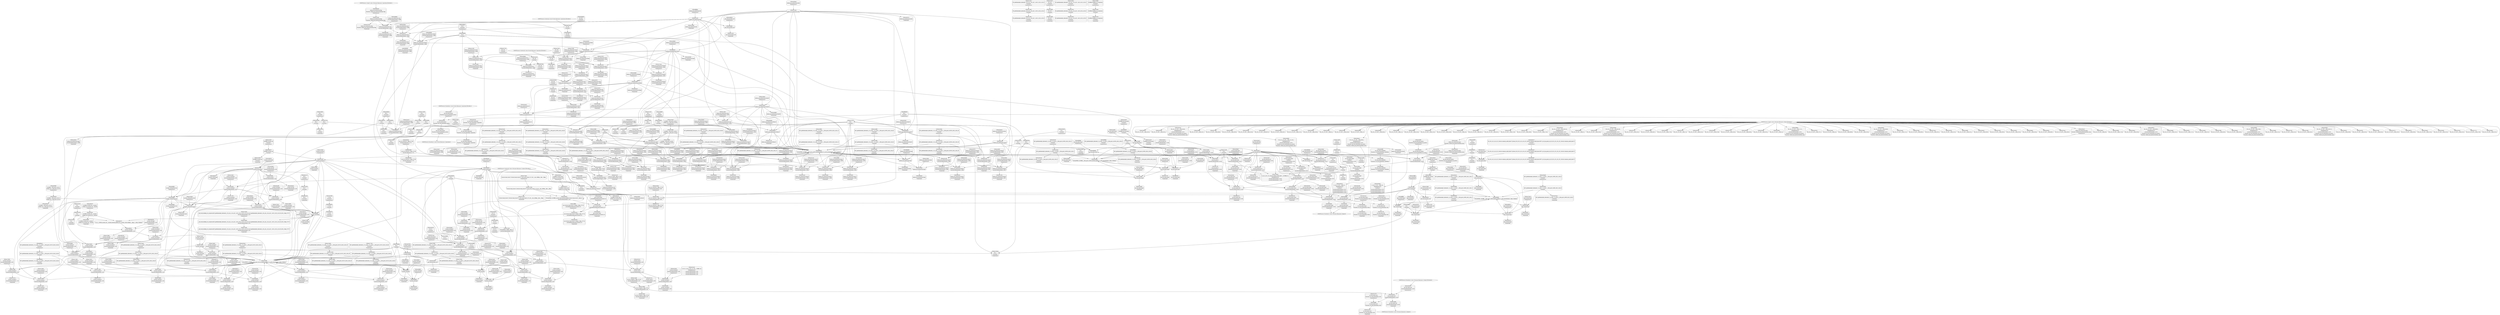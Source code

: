 digraph {
	CE0x4c7de50 [shape=record,shape=Mrecord,label="{CE0x4c7de50|current_sid:tmp18|security/selinux/hooks.c,218|*SummSource*}"]
	CE0x4c1a210 [shape=record,shape=Mrecord,label="{CE0x4c1a210|current_sid:tmp5|security/selinux/hooks.c,218}"]
	CE0x4c00000 [shape=record,shape=Mrecord,label="{CE0x4c00000|get_current:tmp2|*SummSink*}"]
	CE0x4c533b0 [shape=record,shape=Mrecord,label="{CE0x4c533b0|current_sid:tmp24|security/selinux/hooks.c,220}"]
	CE0x4c32570 [shape=record,shape=Mrecord,label="{CE0x4c32570|selinux_ipc_permission:tmp20|security/selinux/hooks.c,5496|*SummSource*}"]
	CE0x4c136b0 [shape=record,shape=Mrecord,label="{CE0x4c136b0|ipc_has_perm:tmp3}"]
	CE0x4c34810 [shape=record,shape=Mrecord,label="{CE0x4c34810|80:_i32,_112:_i8*,_:_CRE_8,9_}"]
	CE0x4c6e9a0 [shape=record,shape=Mrecord,label="{CE0x4c6e9a0|i64*_getelementptr_inbounds_(_11_x_i64_,_11_x_i64_*___llvm_gcov_ctr125,_i64_0,_i64_8)|*Constant*|*SummSink*}"]
	CE0x4c0b940 [shape=record,shape=Mrecord,label="{CE0x4c0b940|selinux_ipc_permission:tmp13|security/selinux/hooks.c,5491|*SummSink*}"]
	CE0x4c6e870 [shape=record,shape=Mrecord,label="{CE0x4c6e870|i1_true|*Constant*|*SummSink*}"]
	CE0x4c12cf0 [shape=record,shape=Mrecord,label="{CE0x4c12cf0|get_current:tmp4|./arch/x86/include/asm/current.h,14}"]
	CE0x4c24a00 [shape=record,shape=Mrecord,label="{CE0x4c24a00|i64_0|*Constant*}"]
	CE0x5fbb890 [shape=record,shape=Mrecord,label="{CE0x5fbb890|selinux_ipc_permission:tmp|*SummSource*}"]
	CE0x4c116d0 [shape=record,shape=Mrecord,label="{CE0x4c116d0|i64_4|*Constant*|*SummSource*}"]
	CE0x4bfabf0 [shape=record,shape=Mrecord,label="{CE0x4bfabf0|selinux_ipc_permission:tobool|security/selinux/hooks.c,5488|*SummSource*}"]
	CE0x4c05570 [shape=record,shape=Mrecord,label="{CE0x4c05570|selinux_ipc_permission:entry|*SummSink*}"]
	CE0x4c28220 [shape=record,shape=Mrecord,label="{CE0x4c28220|i64*_getelementptr_inbounds_(_12_x_i64_,_12_x_i64_*___llvm_gcov_ctr293,_i64_0,_i64_6)|*Constant*|*SummSink*}"]
	CE0x4bf9120 [shape=record,shape=Mrecord,label="{CE0x4bf9120|_call_void_mcount()_#3|*SummSink*}"]
	CE0x4c25010 [shape=record,shape=Mrecord,label="{CE0x4c25010|i64_2|*Constant*|*SummSink*}"]
	CE0x4c35080 [shape=record,shape=Mrecord,label="{CE0x4c35080|80:_i32,_112:_i8*,_:_CRE_17,18_}"]
	CE0x4c35bc0 [shape=record,shape=Mrecord,label="{CE0x4c35bc0|80:_i32,_112:_i8*,_:_CRE_29,30_}"]
	CE0x4c59070 [shape=record,shape=Mrecord,label="{CE0x4c59070|80:_i32,_112:_i8*,_:_CRE_88,92_|*MultipleSource*|security/selinux/hooks.c,5131|Function::ipc_has_perm&Arg::ipc_perms::|Function::selinux_ipc_permission&Arg::ipcp::}"]
	"CONST[source:2(external),value:2(dynamic)][purpose:{subject}][SrcIdx:5]"
	CE0x4c27db0 [shape=record,shape=Mrecord,label="{CE0x4c27db0|i64_7|*Constant*}"]
	CE0x4c5ee70 [shape=record,shape=Mrecord,label="{CE0x4c5ee70|i8_4|*Constant*}"]
	CE0x4c24b10 [shape=record,shape=Mrecord,label="{CE0x4c24b10|selinux_ipc_permission:tmp2|security/selinux/hooks.c,5488|*SummSink*}"]
	CE0x4c62860 [shape=record,shape=Mrecord,label="{CE0x4c62860|ipc_has_perm:tmp7|security/selinux/hooks.c,5136}"]
	CE0x4c6da70 [shape=record,shape=Mrecord,label="{CE0x4c6da70|current_sid:do.body|*SummSink*}"]
	CE0x4c189b0 [shape=record,shape=Mrecord,label="{CE0x4c189b0|ipc_has_perm:type|security/selinux/hooks.c,5133|*SummSink*}"]
	CE0x4c69dd0 [shape=record,shape=Mrecord,label="{CE0x4c69dd0|current_sid:land.lhs.true}"]
	CE0x4c726a0 [shape=record,shape=Mrecord,label="{CE0x4c726a0|%struct.task_struct*_(%struct.task_struct**)*_asm_movq_%gs:$_1:P_,$0_,_r,im,_dirflag_,_fpsr_,_flags_|*SummSource*}"]
	"CONST[source:1(input),value:2(dynamic)][purpose:{object}][SrcIdx:2]"
	CE0x4c0d390 [shape=record,shape=Mrecord,label="{CE0x4c0d390|selinux_ipc_permission:if.end|*SummSink*}"]
	CE0x4c338e0 [shape=record,shape=Mrecord,label="{CE0x4c338e0|_call_void_lockdep_rcu_suspicious(i8*_getelementptr_inbounds_(_25_x_i8_,_25_x_i8_*_.str3,_i32_0,_i32_0),_i32_218,_i8*_getelementptr_inbounds_(_45_x_i8_,_45_x_i8_*_.str12,_i32_0,_i32_0))_#10,_!dbg_!27727|security/selinux/hooks.c,218}"]
	CE0x4c75850 [shape=record,shape=Mrecord,label="{CE0x4c75850|current_sid:tobool1|security/selinux/hooks.c,218|*SummSource*}"]
	CE0x4c275d0 [shape=record,shape=Mrecord,label="{CE0x4c275d0|selinux_ipc_permission:conv3|security/selinux/hooks.c,5490|*SummSink*}"]
	CE0x4c0a0b0 [shape=record,shape=Mrecord,label="{CE0x4c0a0b0|selinux_ipc_permission:return|*SummSink*}"]
	CE0x4c75f20 [shape=record,shape=Mrecord,label="{CE0x4c75f20|current_sid:land.lhs.true2}"]
	CE0x4c19c40 [shape=record,shape=Mrecord,label="{CE0x4c19c40|GLOBAL:__llvm_gcov_ctr293|Global_var:__llvm_gcov_ctr293|*SummSource*}"]
	CE0x4c94ad0 [shape=record,shape=Mrecord,label="{CE0x4c94ad0|i64*_getelementptr_inbounds_(_2_x_i64_,_2_x_i64_*___llvm_gcov_ctr98,_i64_0,_i64_0)|*Constant*|*SummSource*}"]
	CE0x4c0ea00 [shape=record,shape=Mrecord,label="{CE0x4c0ea00|i64*_getelementptr_inbounds_(_12_x_i64_,_12_x_i64_*___llvm_gcov_ctr293,_i64_0,_i64_10)|*Constant*|*SummSink*}"]
	CE0x4c505b0 [shape=record,shape=Mrecord,label="{CE0x4c505b0|i32_78|*Constant*}"]
	CE0x4c34db0 [shape=record,shape=Mrecord,label="{CE0x4c34db0|80:_i32,_112:_i8*,_:_CRE_14,15_}"]
	CE0x4c009a0 [shape=record,shape=Mrecord,label="{CE0x4c009a0|i32_146|*Constant*|*SummSink*}"]
	CE0x4c03b50 [shape=record,shape=Mrecord,label="{CE0x4c03b50|ipc_has_perm:tmp|*SummSource*}"]
	CE0x4c1c150 [shape=record,shape=Mrecord,label="{CE0x4c1c150|selinux_ipc_permission:tmp6|security/selinux/hooks.c,5489|*SummSink*}"]
	CE0x4c1b1a0 [shape=record,shape=Mrecord,label="{CE0x4c1b1a0|i64_256|*Constant*|*SummSource*}"]
	CE0x4c2ef30 [shape=record,shape=Mrecord,label="{CE0x4c2ef30|selinux_ipc_permission:tmp22|security/selinux/hooks.c,5497|*SummSource*}"]
	CE0x4c33c10 [shape=record,shape=Mrecord,label="{CE0x4c33c10|ipc_has_perm:security|security/selinux/hooks.c,5131|*SummSink*}"]
	CE0x4c587f0 [shape=record,shape=Mrecord,label="{CE0x4c587f0|80:_i32,_112:_i8*,_:_CRE_71,72_}"]
	"CONST[source:0(mediator),value:2(dynamic)][purpose:{subject}]"
	CE0x4c08840 [shape=record,shape=Mrecord,label="{CE0x4c08840|selinux_ipc_permission:or|security/selinux/hooks.c,5489}"]
	CE0x4c1b890 [shape=record,shape=Mrecord,label="{CE0x4c1b890|selinux_ipc_permission:av.0|*SummSink*}"]
	CE0x4bf97d0 [shape=record,shape=Mrecord,label="{CE0x4bf97d0|i64_1|*Constant*}"]
	CE0x4c65260 [shape=record,shape=Mrecord,label="{CE0x4c65260|current_sid:bb|*SummSink*}"]
	CE0x4c74890 [shape=record,shape=Mrecord,label="{CE0x4c74890|current_sid:tmp12|security/selinux/hooks.c,218}"]
	CE0x4c19f00 [shape=record,shape=Mrecord,label="{CE0x4c19f00|current_sid:tmp4|security/selinux/hooks.c,218|*SummSink*}"]
	CE0x4c33020 [shape=record,shape=Mrecord,label="{CE0x4c33020|current_sid:tmp16|security/selinux/hooks.c,218|*SummSink*}"]
	CE0x4c4ee90 [shape=record,shape=Mrecord,label="{CE0x4c4ee90|current_sid:tmp20|security/selinux/hooks.c,218|*SummSink*}"]
	CE0x4c088d0 [shape=record,shape=Mrecord,label="{CE0x4c088d0|selinux_ipc_permission:or|security/selinux/hooks.c,5489|*SummSource*}"]
	CE0x4c52a20 [shape=record,shape=Mrecord,label="{CE0x4c52a20|0:_i32,_4:_i32,_8:_i32,_12:_i32,_:_CMRE_4,8_|*MultipleSource*|security/selinux/hooks.c,218|security/selinux/hooks.c,218|security/selinux/hooks.c,220}"]
	CE0x4bfa4a0 [shape=record,shape=Mrecord,label="{CE0x4bfa4a0|current_sid:do.end|*SummSource*}"]
	CE0x4c723c0 [shape=record,shape=Mrecord,label="{CE0x4c723c0|current_sid:if.end}"]
	CE0x4c34900 [shape=record,shape=Mrecord,label="{CE0x4c34900|80:_i32,_112:_i8*,_:_CRE_9,10_}"]
	CE0x4c24fa0 [shape=record,shape=Mrecord,label="{CE0x4c24fa0|i64_2|*Constant*|*SummSource*}"]
	CE0x4c0c710 [shape=record,shape=Mrecord,label="{CE0x4c0c710|selinux_ipc_permission:av.1|*SummSink*}"]
	CE0x4c57f80 [shape=record,shape=Mrecord,label="{CE0x4c57f80|80:_i32,_112:_i8*,_:_CRE_62,63_}"]
	CE0x4c6d970 [shape=record,shape=Mrecord,label="{CE0x4c6d970|current_sid:do.body|*SummSource*}"]
	CE0x4c6b650 [shape=record,shape=Mrecord,label="{CE0x4c6b650|current_sid:tmp10|security/selinux/hooks.c,218}"]
	CE0x4c0f4b0 [shape=record,shape=Mrecord,label="{CE0x4c0f4b0|selinux_ipc_permission:call|security/selinux/hooks.c,5496}"]
	CE0x4c56ea0 [shape=record,shape=Mrecord,label="{CE0x4c56ea0|80:_i32,_112:_i8*,_:_CRE_44,45_}"]
	CE0x4c0cdb0 [shape=record,shape=Mrecord,label="{CE0x4c0cdb0|selinux_ipc_permission:tobool5|security/selinux/hooks.c,5490|*SummSink*}"]
	CE0x4c65610 [shape=record,shape=Mrecord,label="{CE0x4c65610|current_sid:bb}"]
	CE0x4c56c30 [shape=record,shape=Mrecord,label="{CE0x4c56c30|i32_22|*Constant*|*SummSource*}"]
	CE0x4c589d0 [shape=record,shape=Mrecord,label="{CE0x4c589d0|80:_i32,_112:_i8*,_:_CRE_76,80_|*MultipleSource*|security/selinux/hooks.c,5131|Function::ipc_has_perm&Arg::ipc_perms::|Function::selinux_ipc_permission&Arg::ipcp::}"]
	CE0x4c501a0 [shape=record,shape=Mrecord,label="{CE0x4c501a0|_ret_%struct.task_struct*_%tmp4,_!dbg_!27714|./arch/x86/include/asm/current.h,14}"]
	CE0x4c0a630 [shape=record,shape=Mrecord,label="{CE0x4c0a630|get_current:tmp4|./arch/x86/include/asm/current.h,14|*SummSource*}"]
	CE0x4c7d530 [shape=record,shape=Mrecord,label="{CE0x4c7d530|i64*_getelementptr_inbounds_(_11_x_i64_,_11_x_i64_*___llvm_gcov_ctr125,_i64_0,_i64_9)|*Constant*|*SummSink*}"]
	CE0x4c2fd90 [shape=record,shape=Mrecord,label="{CE0x4c2fd90|selinux_ipc_permission:tmp7|security/selinux/hooks.c,5489|*SummSource*}"]
	CE0x4c04f10 [shape=record,shape=Mrecord,label="{CE0x4c04f10|get_current:tmp|*SummSink*}"]
	CE0x4c7cf30 [shape=record,shape=Mrecord,label="{CE0x4c7cf30|i8*_getelementptr_inbounds_(_45_x_i8_,_45_x_i8_*_.str12,_i32_0,_i32_0)|*Constant*|*SummSink*}"]
	CE0x4c63530 [shape=record,shape=Mrecord,label="{CE0x4c63530|ipc_has_perm:tmp8|security/selinux/hooks.c,5136|*SummSource*}"]
	CE0x4c06a40 [shape=record,shape=Mrecord,label="{CE0x4c06a40|selinux_ipc_permission:tmp1|*SummSink*}"]
	CE0x4c19db0 [shape=record,shape=Mrecord,label="{CE0x4c19db0|selinux_ipc_permission:tmp3|security/selinux/hooks.c,5488|*SummSource*}"]
	CE0x4c69fe0 [shape=record,shape=Mrecord,label="{CE0x4c69fe0|current_sid:land.lhs.true|*SummSink*}"]
	CE0x4c7ce00 [shape=record,shape=Mrecord,label="{CE0x4c7ce00|i8*_getelementptr_inbounds_(_45_x_i8_,_45_x_i8_*_.str12,_i32_0,_i32_0)|*Constant*}"]
	CE0x4c629d0 [shape=record,shape=Mrecord,label="{CE0x4c629d0|ipc_has_perm:sclass|security/selinux/hooks.c,5136}"]
	CE0x4c05d30 [shape=record,shape=Mrecord,label="{CE0x4c05d30|selinux_ipc_permission:tmp12|security/selinux/hooks.c,5491|*SummSink*}"]
	CE0x4c21720 [shape=record,shape=Mrecord,label="{CE0x4c21720|i64_128|*Constant*|*SummSource*}"]
	CE0x4c63770 [shape=record,shape=Mrecord,label="{CE0x4c63770|ipc_has_perm:call2|security/selinux/hooks.c,5136}"]
	CE0x4c519e0 [shape=record,shape=Mrecord,label="{CE0x4c519e0|current_sid:tmp23|security/selinux/hooks.c,218}"]
	CE0x4c34bd0 [shape=record,shape=Mrecord,label="{CE0x4c34bd0|80:_i32,_112:_i8*,_:_CRE_12,13_}"]
	CE0x4c2f4e0 [shape=record,shape=Mrecord,label="{CE0x4c2f4e0|selinux_ipc_permission:tmp23|security/selinux/hooks.c,5497|*SummSource*}"]
	CE0x4c657b0 [shape=record,shape=Mrecord,label="{CE0x4c657b0|current_sid:bb|*SummSource*}"]
	CE0x4c57530 [shape=record,shape=Mrecord,label="{CE0x4c57530|80:_i32,_112:_i8*,_:_CRE_51,52_}"]
	CE0x4c31ec0 [shape=record,shape=Mrecord,label="{CE0x4c31ec0|selinux_ipc_permission:tmp19|security/selinux/hooks.c,5494|*SummSink*}"]
	CE0x4bfaa80 [shape=record,shape=Mrecord,label="{CE0x4bfaa80|selinux_ipc_permission:tobool|security/selinux/hooks.c,5488}"]
	CE0x4c06b20 [shape=record,shape=Mrecord,label="{CE0x4c06b20|_call_void_mcount()_#3|*SummSource*}"]
	CE0x4c00740 [shape=record,shape=Mrecord,label="{CE0x4c00740|i64*_getelementptr_inbounds_(_2_x_i64_,_2_x_i64_*___llvm_gcov_ctr294,_i64_0,_i64_1)|*Constant*|*SummSink*}"]
	CE0x4c67730 [shape=record,shape=Mrecord,label="{CE0x4c67730|current_sid:do.body}"]
	CE0x4c04010 [shape=record,shape=Mrecord,label="{CE0x4c04010|GLOBAL:current_task|Global_var:current_task|*SummSource*}"]
	CE0x4c57800 [shape=record,shape=Mrecord,label="{CE0x4c57800|80:_i32,_112:_i8*,_:_CRE_54,55_}"]
	CE0x4c24760 [shape=record,shape=Mrecord,label="{CE0x4c24760|selinux_ipc_permission:conv9|security/selinux/hooks.c,5491|*SummSource*}"]
	CE0x60edac0 [shape=record,shape=Mrecord,label="{CE0x60edac0|selinux_ipc_permission:if.end13}"]
	CE0x4c36f20 [shape=record,shape=Mrecord,label="{CE0x4c36f20|selinux_ipc_permission:tmp14|security/selinux/hooks.c,5493|*SummSink*}"]
	CE0x4c2e730 [shape=record,shape=Mrecord,label="{CE0x4c2e730|selinux_ipc_permission:retval.0}"]
	CE0x4c69cc0 [shape=record,shape=Mrecord,label="{CE0x4c69cc0|current_sid:if.end|*SummSink*}"]
	CE0x4c52510 [shape=record,shape=Mrecord,label="{CE0x4c52510|current_sid:sid|security/selinux/hooks.c,220|*SummSource*}"]
	CE0x4c75980 [shape=record,shape=Mrecord,label="{CE0x4c75980|current_sid:tobool1|security/selinux/hooks.c,218|*SummSink*}"]
	CE0x4c73f90 [shape=record,shape=Mrecord,label="{CE0x4c73f90|COLLAPSED:_GCMRE___llvm_gcov_ctr125_internal_global_11_x_i64_zeroinitializer:_elem_0:default:}"]
	CE0x4c66290 [shape=record,shape=Mrecord,label="{CE0x4c66290|GLOBAL:__llvm_gcov_ctr125|Global_var:__llvm_gcov_ctr125}"]
	CE0x4c6ef30 [shape=record,shape=Mrecord,label="{CE0x4c6ef30|current_sid:tmp15|security/selinux/hooks.c,218|*SummSink*}"]
	CE0x4c512c0 [shape=record,shape=Mrecord,label="{CE0x4c512c0|current_sid:security|security/selinux/hooks.c,218}"]
	CE0x4c71470 [shape=record,shape=Mrecord,label="{CE0x4c71470|current_sid:tmp13|security/selinux/hooks.c,218|*SummSink*}"]
	CE0x4c53a00 [shape=record,shape=Mrecord,label="{CE0x4c53a00|get_current:bb|*SummSink*}"]
	CE0x4c59560 [shape=record,shape=Mrecord,label="{CE0x4c59560|80:_i32,_112:_i8*,_:_CRE_104,112_|*MultipleSource*|security/selinux/hooks.c,5131|Function::ipc_has_perm&Arg::ipc_perms::|Function::selinux_ipc_permission&Arg::ipcp::}"]
	CE0x4c128c0 [shape=record,shape=Mrecord,label="{CE0x4c128c0|current_sid:tobool|security/selinux/hooks.c,218|*SummSource*}"]
	CE0x4bfa5a0 [shape=record,shape=Mrecord,label="{CE0x4bfa5a0|current_sid:do.end|*SummSink*}"]
	CE0x4c03e70 [shape=record,shape=Mrecord,label="{CE0x4c03e70|GLOBAL:current_task|Global_var:current_task}"]
	CE0x4c58250 [shape=record,shape=Mrecord,label="{CE0x4c58250|80:_i32,_112:_i8*,_:_CRE_65,66_}"]
	CE0x4c71ae0 [shape=record,shape=Mrecord,label="{CE0x4c71ae0|current_sid:tmp12|security/selinux/hooks.c,218|*SummSink*}"]
	CE0x4c367f0 [shape=record,shape=Mrecord,label="{CE0x4c367f0|80:_i32,_112:_i8*,_:_CRE_42,43_}"]
	CE0x4bf9760 [shape=record,shape=Mrecord,label="{CE0x4bf9760|ipc_has_perm:tmp|*SummSink*}"]
	CE0x4c32c20 [shape=record,shape=Mrecord,label="{CE0x4c32c20|current_sid:tmp16|security/selinux/hooks.c,218}"]
	CE0x4c57e90 [shape=record,shape=Mrecord,label="{CE0x4c57e90|80:_i32,_112:_i8*,_:_CRE_61,62_}"]
	CE0x5fbb9a0 [shape=record,shape=Mrecord,label="{CE0x5fbb9a0|i64_1|*Constant*|*SummSource*}"]
	CE0x4c0bdc0 [shape=record,shape=Mrecord,label="{CE0x4c0bdc0|selinux_ipc_permission:if.then12}"]
	CE0x4c32990 [shape=record,shape=Mrecord,label="{CE0x4c32990|current_sid:tmp15|security/selinux/hooks.c,218|*SummSource*}"]
	CE0x4c100e0 [shape=record,shape=Mrecord,label="{CE0x4c100e0|selinux_ipc_permission:tmp11|security/selinux/hooks.c,5490|*SummSink*}"]
	CE0x4c7cbb0 [shape=record,shape=Mrecord,label="{CE0x4c7cbb0|i32_218|*Constant*|*SummSink*}"]
	CE0x4c274b0 [shape=record,shape=Mrecord,label="{CE0x4c274b0|selinux_ipc_permission:conv3|security/selinux/hooks.c,5490|*SummSource*}"]
	CE0x4c0d680 [shape=record,shape=Mrecord,label="{CE0x4c0d680|selinux_ipc_permission:tmp9|security/selinux/hooks.c,5490|*SummSource*}"]
	CE0x4c64310 [shape=record,shape=Mrecord,label="{CE0x4c64310|avc_has_perm:tclass|Function::avc_has_perm&Arg::tclass::|*SummSink*}"]
	CE0x4c27aa0 [shape=record,shape=Mrecord,label="{CE0x4c27aa0|selinux_ipc_permission:cmp|security/selinux/hooks.c,5493|*SummSink*}"]
	CE0x4c31370 [shape=record,shape=Mrecord,label="{CE0x4c31370|avc_has_perm:ssid|Function::avc_has_perm&Arg::ssid::|*SummSource*}"]
	CE0x4c68db0 [shape=record,shape=Mrecord,label="{CE0x4c68db0|current_sid:tmp3}"]
	CE0x4c0a7f0 [shape=record,shape=Mrecord,label="{CE0x4c0a7f0|i64*_getelementptr_inbounds_(_2_x_i64_,_2_x_i64_*___llvm_gcov_ctr294,_i64_0,_i64_1)|*Constant*|*SummSource*}"]
	CE0x4c09340 [shape=record,shape=Mrecord,label="{CE0x4c09340|selinux_ipc_permission:tmp5|security/selinux/hooks.c,5488}"]
	CE0x4c5f390 [shape=record,shape=Mrecord,label="{CE0x4c5f390|i32_3|*Constant*|*SummSource*}"]
	CE0x4c1d0c0 [shape=record,shape=Mrecord,label="{CE0x4c1d0c0|selinux_ipc_permission:if.end10|*SummSource*}"]
	CE0x4c30610 [shape=record,shape=Mrecord,label="{CE0x4c30610|i64*_getelementptr_inbounds_(_12_x_i64_,_12_x_i64_*___llvm_gcov_ctr293,_i64_0,_i64_6)|*Constant*|*SummSource*}"]
	CE0x4c0a1d0 [shape=record,shape=Mrecord,label="{CE0x4c0a1d0|current_sid:tmp3|*SummSink*}"]
	CE0x4c6b570 [shape=record,shape=Mrecord,label="{CE0x4c6b570|i64_5|*Constant*}"]
	CE0x4c4ff60 [shape=record,shape=Mrecord,label="{CE0x4c4ff60|_ret_%struct.task_struct*_%tmp4,_!dbg_!27714|./arch/x86/include/asm/current.h,14|*SummSource*}"]
	CE0x4c087d0 [shape=record,shape=Mrecord,label="{CE0x4c087d0|selinux_ipc_permission:conv2|security/selinux/hooks.c,5489}"]
	CE0x4c35170 [shape=record,shape=Mrecord,label="{CE0x4c35170|80:_i32,_112:_i8*,_:_CRE_18,19_}"]
	CE0x4c58070 [shape=record,shape=Mrecord,label="{CE0x4c58070|80:_i32,_112:_i8*,_:_CRE_63,64_}"]
	CE0x4c0e050 [shape=record,shape=Mrecord,label="{CE0x4c0e050|selinux_ipc_permission:if.then|*SummSource*}"]
	CE0x4c108a0 [shape=record,shape=Mrecord,label="{CE0x4c108a0|i64_0|*Constant*|*SummSource*}"]
	CE0x4c2e9c0 [shape=record,shape=Mrecord,label="{CE0x4c2e9c0|selinux_ipc_permission:retval.0|*SummSink*}"]
	CE0x4c7f150 [shape=record,shape=Mrecord,label="{CE0x4c7f150|i8*_getelementptr_inbounds_(_25_x_i8_,_25_x_i8_*_.str3,_i32_0,_i32_0)|*Constant*}"]
	CE0x4bf92a0 [shape=record,shape=Mrecord,label="{CE0x4bf92a0|i64*_getelementptr_inbounds_(_11_x_i64_,_11_x_i64_*___llvm_gcov_ctr125,_i64_0,_i64_6)|*Constant*|*SummSource*}"]
	CE0x4c2afc0 [shape=record,shape=Mrecord,label="{CE0x4c2afc0|selinux_ipc_permission:ipcp|Function::selinux_ipc_permission&Arg::ipcp::}"]
	CE0x4c34250 [shape=record,shape=Mrecord,label="{CE0x4c34250|ipc_has_perm:tmp5|security/selinux/hooks.c,5131}"]
	CE0x4c0f140 [shape=record,shape=Mrecord,label="{CE0x4c0f140|selinux_ipc_permission:tmp21|security/selinux/hooks.c,5496|*SummSink*}"]
	CE0x4c20d30 [shape=record,shape=Mrecord,label="{CE0x4c20d30|selinux_ipc_permission:tmp17|security/selinux/hooks.c,5493}"]
	CE0x4cadcb0 [shape=record,shape=Mrecord,label="{CE0x4cadcb0|get_current:tmp3}"]
	CE0x4c59970 [shape=record,shape=Mrecord,label="{CE0x4c59970|ipc_has_perm:tmp4|*LoadInst*|security/selinux/hooks.c,5131|*SummSource*}"]
	CE0x4c7f740 [shape=record,shape=Mrecord,label="{CE0x4c7f740|GLOBAL:lockdep_rcu_suspicious|*Constant*|*SummSink*}"]
	CE0x4c1fcb0 [shape=record,shape=Mrecord,label="{CE0x4c1fcb0|selinux_ipc_permission:tmp7|security/selinux/hooks.c,5489}"]
	CE0x4c1ae10 [shape=record,shape=Mrecord,label="{CE0x4c1ae10|selinux_ipc_permission:tmp}"]
	CE0x4c73f20 [shape=record,shape=Mrecord,label="{CE0x4c73f20|current_sid:tmp}"]
	CE0x4c253d0 [shape=record,shape=Mrecord,label="{CE0x4c253d0|selinux_ipc_permission:tmp10|security/selinux/hooks.c,5490|*SummSink*}"]
	CE0x4c21e50 [shape=record,shape=Mrecord,label="{CE0x4c21e50|selinux_ipc_permission:bb}"]
	CE0x4c22760 [shape=record,shape=Mrecord,label="{CE0x4c22760|selinux_ipc_permission:flag|Function::selinux_ipc_permission&Arg::flag::|*SummSink*}"]
	CE0x4c51e80 [shape=record,shape=Mrecord,label="{CE0x4c51e80|current_sid:tmp23|security/selinux/hooks.c,218|*SummSink*}"]
	CE0x4c5f720 [shape=record,shape=Mrecord,label="{CE0x4c5f720|ipc_has_perm:key|security/selinux/hooks.c,5134|*SummSource*}"]
	CE0x4c34ea0 [shape=record,shape=Mrecord,label="{CE0x4c34ea0|80:_i32,_112:_i8*,_:_CRE_15,16_}"]
	CE0x4c0bbf0 [shape=record,shape=Mrecord,label="{CE0x4c0bbf0|selinux_ipc_permission:conv7|security/selinux/hooks.c,5491}"]
	CE0x4c68b90 [shape=record,shape=Mrecord,label="{CE0x4c68b90|COLLAPSED:_GCMRE___llvm_gcov_ctr98_internal_global_2_x_i64_zeroinitializer:_elem_0:default:}"]
	CE0x4c0ea70 [shape=record,shape=Mrecord,label="{CE0x4c0ea70|selinux_ipc_permission:tmp20|security/selinux/hooks.c,5496|*SummSink*}"]
	CE0x4bffba0 [shape=record,shape=Mrecord,label="{CE0x4bffba0|selinux_ipc_permission:bb|*SummSource*}"]
	CE0x4bf9080 [shape=record,shape=Mrecord,label="{CE0x4bf9080|_call_void_mcount()_#3|*SummSource*}"]
	CE0x4c137c0 [shape=record,shape=Mrecord,label="{CE0x4c137c0|i64_1|*Constant*}"]
	CE0x4c26fc0 [shape=record,shape=Mrecord,label="{CE0x4c26fc0|current_sid:tmp1|*SummSource*}"]
	CE0x4c35e90 [shape=record,shape=Mrecord,label="{CE0x4c35e90|80:_i32,_112:_i8*,_:_CRE_32,33_}"]
	CE0x4c57620 [shape=record,shape=Mrecord,label="{CE0x4c57620|80:_i32,_112:_i8*,_:_CRE_52,53_}"]
	CE0x4c67eb0 [shape=record,shape=Mrecord,label="{CE0x4c67eb0|current_sid:tmp7|security/selinux/hooks.c,218|*SummSink*}"]
	CE0x4c722b0 [shape=record,shape=Mrecord,label="{CE0x4c722b0|current_sid:if.then|*SummSink*}"]
	CE0x4c57170 [shape=record,shape=Mrecord,label="{CE0x4c57170|80:_i32,_112:_i8*,_:_CRE_47,48_}"]
	CE0x4c25650 [shape=record,shape=Mrecord,label="{CE0x4c25650|selinux_ipc_permission:tmp17|security/selinux/hooks.c,5493|*SummSink*}"]
	CE0x4c35da0 [shape=record,shape=Mrecord,label="{CE0x4c35da0|80:_i32,_112:_i8*,_:_CRE_31,32_}"]
	CE0x4c65080 [shape=record,shape=Mrecord,label="{CE0x4c65080|_ret_i32_%retval.0,_!dbg_!27728|security/selinux/avc.c,775|*SummSink*}"]
	"CONST[source:1(input),value:2(dynamic)][purpose:{operation}][SrcIdx:3]"
	CE0x4c36070 [shape=record,shape=Mrecord,label="{CE0x4c36070|80:_i32,_112:_i8*,_:_CRE_34,35_}"]
	CE0x4c64480 [shape=record,shape=Mrecord,label="{CE0x4c64480|_ret_i32_%retval.0,_!dbg_!27728|security/selinux/avc.c,775}"]
	CE0x4c35350 [shape=record,shape=Mrecord,label="{CE0x4c35350|80:_i32,_112:_i8*,_:_CRE_20,21_}"]
	CE0x4c6c240 [shape=record,shape=Mrecord,label="{CE0x4c6c240|i64_3|*Constant*|*SummSink*}"]
	CE0x4c591a0 [shape=record,shape=Mrecord,label="{CE0x4c591a0|80:_i32,_112:_i8*,_:_CRE_92,96_|*MultipleSource*|security/selinux/hooks.c,5131|Function::ipc_has_perm&Arg::ipc_perms::|Function::selinux_ipc_permission&Arg::ipcp::}"]
	CE0x4bfcbf0 [shape=record,shape=Mrecord,label="{CE0x4bfcbf0|selinux_ipc_permission:tmp16|security/selinux/hooks.c,5493}"]
	CE0x4c4f240 [shape=record,shape=Mrecord,label="{CE0x4c4f240|current_sid:call4|security/selinux/hooks.c,218}"]
	CE0x4bf9500 [shape=record,shape=Mrecord,label="{CE0x4bf9500|i64*_getelementptr_inbounds_(_11_x_i64_,_11_x_i64_*___llvm_gcov_ctr125,_i64_0,_i64_6)|*Constant*|*SummSink*}"]
	CE0x4c092d0 [shape=record,shape=Mrecord,label="{CE0x4c092d0|selinux_ipc_permission:tmp4|security/selinux/hooks.c,5488|*SummSink*}"]
	CE0x4c2e890 [shape=record,shape=Mrecord,label="{CE0x4c2e890|selinux_ipc_permission:retval.0|*SummSource*}"]
	CE0x4c5ff60 [shape=record,shape=Mrecord,label="{CE0x4c5ff60|avc_has_perm:ssid|Function::avc_has_perm&Arg::ssid::}"]
	CE0x4c50920 [shape=record,shape=Mrecord,label="{CE0x4c50920|current_sid:cred|security/selinux/hooks.c,218|*SummSource*}"]
	CE0x4c206c0 [shape=record,shape=Mrecord,label="{CE0x4c206c0|ipc_has_perm:tmp2|*SummSource*}"]
	CE0x4c36c50 [shape=record,shape=Mrecord,label="{CE0x4c36c50|i64_8|*Constant*|*SummSink*}"]
	CE0x4c664f0 [shape=record,shape=Mrecord,label="{CE0x4c664f0|GLOBAL:__llvm_gcov_ctr125|Global_var:__llvm_gcov_ctr125|*SummSource*}"]
	CE0x4c5fa50 [shape=record,shape=Mrecord,label="{CE0x4c5fa50|ipc_has_perm:tmp6|*LoadInst*|security/selinux/hooks.c,5134|*SummSource*}"]
	CE0x4c67d30 [shape=record,shape=Mrecord,label="{CE0x4c67d30|current_sid:tmp7|security/selinux/hooks.c,218|*SummSource*}"]
	CE0x4c334a0 [shape=record,shape=Mrecord,label="{CE0x4c334a0|i8_1|*Constant*|*SummSink*}"]
	CE0x4c7e450 [shape=record,shape=Mrecord,label="{CE0x4c7e450|i64*_getelementptr_inbounds_(_11_x_i64_,_11_x_i64_*___llvm_gcov_ctr125,_i64_0,_i64_10)|*Constant*}"]
	CE0x4c1e8a0 [shape=record,shape=Mrecord,label="{CE0x4c1e8a0|selinux_ipc_permission:conv1|security/selinux/hooks.c,5489|*SummSink*}"]
	CE0x4c614e0 [shape=record,shape=Mrecord,label="{CE0x4c614e0|ipc_has_perm:ipc_id|security/selinux/hooks.c,5134}"]
	CE0x4c1ab80 [shape=record,shape=Mrecord,label="{CE0x4c1ab80|i64*_getelementptr_inbounds_(_12_x_i64_,_12_x_i64_*___llvm_gcov_ctr293,_i64_0,_i64_0)|*Constant*|*SummSource*}"]
	CE0x4c2b350 [shape=record,shape=Mrecord,label="{CE0x4c2b350|ipc_has_perm:perms|Function::ipc_has_perm&Arg::perms::}"]
	CE0x4c6fe30 [shape=record,shape=Mrecord,label="{CE0x4c6fe30|current_sid:tmp2|*SummSink*}"]
	CE0x4c4f650 [shape=record,shape=Mrecord,label="{CE0x4c4f650|current_sid:call4|security/selinux/hooks.c,218|*SummSink*}"]
	CE0x4c536d0 [shape=record,shape=Mrecord,label="{CE0x4c536d0|current_sid:tmp24|security/selinux/hooks.c,220|*SummSink*}"]
	CE0x4c2f340 [shape=record,shape=Mrecord,label="{CE0x4c2f340|selinux_ipc_permission:tmp23|security/selinux/hooks.c,5497}"]
	CE0x4c5aed0 [shape=record,shape=Mrecord,label="{CE0x4c5aed0|ipc_has_perm:tmp5|security/selinux/hooks.c,5131|*SummSink*}"]
	CE0x4c34f90 [shape=record,shape=Mrecord,label="{CE0x4c34f90|80:_i32,_112:_i8*,_:_CRE_16,17_}"]
	CE0x4c1e790 [shape=record,shape=Mrecord,label="{CE0x4c1e790|selinux_ipc_permission:conv1|security/selinux/hooks.c,5489|*SummSource*}"]
	CE0x4c57260 [shape=record,shape=Mrecord,label="{CE0x4c57260|80:_i32,_112:_i8*,_:_CRE_48,49_}"]
	CE0x4c0bc60 [shape=record,shape=Mrecord,label="{CE0x4c0bc60|selinux_ipc_permission:conv7|security/selinux/hooks.c,5491|*SummSource*}"]
	CE0x4c242b0 [shape=record,shape=Mrecord,label="{CE0x4c242b0|i64_256|*Constant*|*SummSink*}"]
	CE0x4c7c8a0 [shape=record,shape=Mrecord,label="{CE0x4c7c8a0|_call_void_lockdep_rcu_suspicious(i8*_getelementptr_inbounds_(_25_x_i8_,_25_x_i8_*_.str3,_i32_0,_i32_0),_i32_218,_i8*_getelementptr_inbounds_(_45_x_i8_,_45_x_i8_*_.str12,_i32_0,_i32_0))_#10,_!dbg_!27727|security/selinux/hooks.c,218|*SummSink*}"]
	CE0x4c2bae0 [shape=record,shape=Mrecord,label="{CE0x4c2bae0|ipc_has_perm:perms|Function::ipc_has_perm&Arg::perms::|*SummSource*}"]
	CE0x4c2d670 [shape=record,shape=Mrecord,label="{CE0x4c2d670|i32_1|*Constant*|*SummSink*}"]
	CE0x4c191f0 [shape=record,shape=Mrecord,label="{CE0x4c191f0|GLOBAL:current_sid|*Constant*|*SummSource*}"]
	CE0x4c6db40 [shape=record,shape=Mrecord,label="{CE0x4c6db40|current_sid:do.end}"]
	CE0x4c63c40 [shape=record,shape=Mrecord,label="{CE0x4c63c40|i32_(i32,_i32,_i16,_i32,_%struct.common_audit_data*)*_bitcast_(i32_(i32,_i32,_i16,_i32,_%struct.common_audit_data.495*)*_avc_has_perm_to_i32_(i32,_i32,_i16,_i32,_%struct.common_audit_data*)*)|*Constant*}"]
	CE0x4c2c330 [shape=record,shape=Mrecord,label="{CE0x4c2c330|selinux_ipc_permission:tmp22|security/selinux/hooks.c,5497}"]
	CE0x4c2edd0 [shape=record,shape=Mrecord,label="{CE0x4c2edd0|i64*_getelementptr_inbounds_(_12_x_i64_,_12_x_i64_*___llvm_gcov_ctr293,_i64_0,_i64_11)|*Constant*}"]
	CE0x4c68870 [shape=record,shape=Mrecord,label="{CE0x4c68870|get_current:tmp1|*SummSource*}"]
	CE0x4c50690 [shape=record,shape=Mrecord,label="{CE0x4c50690|i32_78|*Constant*|*SummSource*}"]
	CE0x4c4fba0 [shape=record,shape=Mrecord,label="{CE0x4c4fba0|GLOBAL:get_current|*Constant*|*SummSink*}"]
	CE0x4c36b40 [shape=record,shape=Mrecord,label="{CE0x4c36b40|i64_8|*Constant*}"]
	CE0x4c23d70 [shape=record,shape=Mrecord,label="{CE0x4c23d70|selinux_ipc_permission:tmp18|security/selinux/hooks.c,5494|*SummSink*}"]
	CE0x4c7cec0 [shape=record,shape=Mrecord,label="{CE0x4c7cec0|i8*_getelementptr_inbounds_(_45_x_i8_,_45_x_i8_*_.str12,_i32_0,_i32_0)|*Constant*|*SummSource*}"]
	CE0x4c6f430 [shape=record,shape=Mrecord,label="{CE0x4c6f430|current_sid:tobool1|security/selinux/hooks.c,218}"]
	CE0x4c64940 [shape=record,shape=Mrecord,label="{CE0x4c64940|avc_has_perm:requested|Function::avc_has_perm&Arg::requested::|*SummSink*}"]
	CE0x4c369a0 [shape=record,shape=Mrecord,label="{CE0x4c369a0|selinux_ipc_permission:tmp15|security/selinux/hooks.c,5493}"]
	CE0x4c71c10 [shape=record,shape=Mrecord,label="{CE0x4c71c10|i64*_getelementptr_inbounds_(_11_x_i64_,_11_x_i64_*___llvm_gcov_ctr125,_i64_0,_i64_6)|*Constant*}"]
	CE0x4c0f850 [shape=record,shape=Mrecord,label="{CE0x4c0f850|GLOBAL:ipc_has_perm|*Constant*}"]
	CE0x4c62670 [shape=record,shape=Mrecord,label="{CE0x4c62670|0:_i16,_4:_i32,_:_CRE_0,2_|*MultipleSource*|*LoadInst*|security/selinux/hooks.c,5131|security/selinux/hooks.c,5131|security/selinux/hooks.c,5136}"]
	CE0x4c35ad0 [shape=record,shape=Mrecord,label="{CE0x4c35ad0|80:_i32,_112:_i8*,_:_CRE_28,29_}"]
	CE0x4c36160 [shape=record,shape=Mrecord,label="{CE0x4c36160|80:_i32,_112:_i8*,_:_CRE_35,36_}"]
	CE0x4c58610 [shape=record,shape=Mrecord,label="{CE0x4c58610|80:_i32,_112:_i8*,_:_CRE_69,70_}"]
	CE0x4c2b240 [shape=record,shape=Mrecord,label="{CE0x4c2b240|selinux_ipc_permission:ipcp|Function::selinux_ipc_permission&Arg::ipcp::|*SummSink*}"]
	CE0x4c6d370 [shape=record,shape=Mrecord,label="{CE0x4c6d370|GLOBAL:current_sid.__warned|Global_var:current_sid.__warned|*SummSource*}"]
	CE0x4c0fb20 [shape=record,shape=Mrecord,label="{CE0x4c0fb20|i32_0|*Constant*|*SummSource*}"]
	CE0x4c33320 [shape=record,shape=Mrecord,label="{CE0x4c33320|i8_1|*Constant*|*SummSource*}"]
	CE0x6b59a80 [shape=record,shape=Mrecord,label="{CE0x6b59a80|selinux_ipc_permission:tmp|*SummSink*}"]
	CE0x4c7fa70 [shape=record,shape=Mrecord,label="{CE0x4c7fa70|i32_218|*Constant*|*SummSource*}"]
	CE0x4c0c9e0 [shape=record,shape=Mrecord,label="{CE0x4c0c9e0|selinux_ipc_permission:and|security/selinux/hooks.c,5488|*SummSource*}"]
	CE0x4c56db0 [shape=record,shape=Mrecord,label="{CE0x4c56db0|i32_22|*Constant*|*SummSink*}"]
	CE0x4c36250 [shape=record,shape=Mrecord,label="{CE0x4c36250|80:_i32,_112:_i8*,_:_CRE_36,37_}"]
	CE0x4c35440 [shape=record,shape=Mrecord,label="{CE0x4c35440|80:_i32,_112:_i8*,_:_CRE_21,22_}"]
	CE0x4c20b70 [shape=record,shape=Mrecord,label="{CE0x4c20b70|selinux_ipc_permission:tmp16|security/selinux/hooks.c,5493|*SummSink*}"]
	CE0x4c36520 [shape=record,shape=Mrecord,label="{CE0x4c36520|80:_i32,_112:_i8*,_:_CRE_39,40_}"]
	CE0x44d7050 [shape=record,shape=Mrecord,label="{CE0x44d7050|selinux_ipc_permission:conv|security/selinux/hooks.c,5488|*SummSink*}"]
	CE0x4c7f840 [shape=record,shape=Mrecord,label="{CE0x4c7f840|i32_218|*Constant*}"]
	CE0x4c0e260 [shape=record,shape=Mrecord,label="{CE0x4c0e260|selinux_ipc_permission:if.then}"]
	CE0x4c69770 [shape=record,shape=Mrecord,label="{CE0x4c69770|current_sid:tmp6|security/selinux/hooks.c,218|*SummSource*}"]
	CE0x4c6b810 [shape=record,shape=Mrecord,label="{CE0x4c6b810|current_sid:tmp9|security/selinux/hooks.c,218|*SummSink*}"]
	CE0x4c109e0 [shape=record,shape=Mrecord,label="{CE0x4c109e0|i64_0|*Constant*|*SummSink*}"]
	CE0x4c243a0 [shape=record,shape=Mrecord,label="{CE0x4c243a0|selinux_ipc_permission:or8|security/selinux/hooks.c,5491}"]
	CE0x4c2ad30 [shape=record,shape=Mrecord,label="{CE0x4c2ad30|ipc_has_perm:entry|*SummSource*}"]
	CE0x4c13c40 [shape=record,shape=Mrecord,label="{CE0x4c13c40|i32_0|*Constant*}"]
	CE0x4c52cb0 [shape=record,shape=Mrecord,label="{CE0x4c52cb0|get_current:bb}"]
	CE0x4c64d40 [shape=record,shape=Mrecord,label="{CE0x4c64d40|avc_has_perm:auditdata|Function::avc_has_perm&Arg::auditdata::|*SummSink*}"]
	CE0x4c33ba0 [shape=record,shape=Mrecord,label="{CE0x4c33ba0|80:_i32,_112:_i8*,_:_CRE_0,1_}"]
	CE0x4c58ac0 [shape=record,shape=Mrecord,label="{CE0x4c58ac0|80:_i32,_112:_i8*,_:_CRE_80,84_|*MultipleSource*|security/selinux/hooks.c,5131|Function::ipc_has_perm&Arg::ipc_perms::|Function::selinux_ipc_permission&Arg::ipcp::}"]
	CE0x4c578f0 [shape=record,shape=Mrecord,label="{CE0x4c578f0|80:_i32,_112:_i8*,_:_CRE_55,56_}"]
	CE0x4c328a0 [shape=record,shape=Mrecord,label="{CE0x4c328a0|i64*_getelementptr_inbounds_(_12_x_i64_,_12_x_i64_*___llvm_gcov_ctr293,_i64_0,_i64_10)|*Constant*|*SummSource*}"]
	CE0x4c6e230 [shape=record,shape=Mrecord,label="{CE0x4c6e230|current_sid:tmp8|security/selinux/hooks.c,218|*SummSource*}"]
	CE0x4c4fa20 [shape=record,shape=Mrecord,label="{CE0x4c4fa20|GLOBAL:get_current|*Constant*|*SummSource*}"]
	CE0x4c725d0 [shape=record,shape=Mrecord,label="{CE0x4c725d0|%struct.task_struct*_(%struct.task_struct**)*_asm_movq_%gs:$_1:P_,$0_,_r,im,_dirflag_,_fpsr_,_flags_}"]
	CE0x4c7f3a0 [shape=record,shape=Mrecord,label="{CE0x4c7f3a0|i8*_getelementptr_inbounds_(_25_x_i8_,_25_x_i8_*_.str3,_i32_0,_i32_0)|*Constant*|*SummSource*}"]
	CE0x4c340e0 [shape=record,shape=Mrecord,label="{CE0x4c340e0|80:_i32,_112:_i8*,_:_CRE_2,3_}"]
	CE0x4c2cc70 [shape=record,shape=Mrecord,label="{CE0x4c2cc70|_ret_i32_%retval.0,_!dbg_!27733|security/selinux/hooks.c,5497|*SummSink*}"]
	CE0x4bf9f60 [shape=record,shape=Mrecord,label="{CE0x4bf9f60|i64*_getelementptr_inbounds_(_2_x_i64_,_2_x_i64_*___llvm_gcov_ctr294,_i64_0,_i64_0)|*Constant*|*SummSource*}"]
	"CONST[source:0(mediator),value:2(dynamic)][purpose:{object}]"
	CE0x4c21870 [shape=record,shape=Mrecord,label="{CE0x4c21870|selinux_ipc_permission:and4|security/selinux/hooks.c,5490}"]
	CE0x4c94850 [shape=record,shape=Mrecord,label="{CE0x4c94850|get_current:tmp3|*SummSink*}"]
	CE0x4c31410 [shape=record,shape=Mrecord,label="{CE0x4c31410|avc_has_perm:ssid|Function::avc_has_perm&Arg::ssid::|*SummSink*}"]
	CE0x4c63ad0 [shape=record,shape=Mrecord,label="{CE0x4c63ad0|ipc_has_perm:call2|security/selinux/hooks.c,5136|*SummSink*}"]
	CE0x4c749a0 [shape=record,shape=Mrecord,label="{CE0x4c749a0|current_sid:tmp12|security/selinux/hooks.c,218|*SummSource*}"]
	CE0x4c76100 [shape=record,shape=Mrecord,label="{CE0x4c76100|current_sid:land.lhs.true2|*SummSink*}"]
	CE0x4c66df0 [shape=record,shape=Mrecord,label="{CE0x4c66df0|current_sid:tmp14|security/selinux/hooks.c,218|*SummSink*}"]
	CE0x4c2f0b0 [shape=record,shape=Mrecord,label="{CE0x4c2f0b0|i64*_getelementptr_inbounds_(_12_x_i64_,_12_x_i64_*___llvm_gcov_ctr293,_i64_0,_i64_11)|*Constant*|*SummSource*}"]
	CE0x4c5fbc0 [shape=record,shape=Mrecord,label="{CE0x4c5fbc0|ipc_has_perm:u|security/selinux/hooks.c,5134}"]
	CE0x4c06140 [shape=record,shape=Mrecord,label="{CE0x4c06140|selinux_ipc_permission:tmp13|security/selinux/hooks.c,5491}"]
	CE0x4c73610 [shape=record,shape=Mrecord,label="{CE0x4c73610|current_sid:tmp10|security/selinux/hooks.c,218|*SummSink*}"]
	CE0x4c36610 [shape=record,shape=Mrecord,label="{CE0x4c36610|80:_i32,_112:_i8*,_:_CRE_40,41_}"]
	CE0x4c0b780 [shape=record,shape=Mrecord,label="{CE0x4c0b780|selinux_ipc_permission:tmp13|security/selinux/hooks.c,5491|*SummSource*}"]
	CE0x4c20650 [shape=record,shape=Mrecord,label="{CE0x4c20650|ipc_has_perm:tmp2}"]
	CE0x4c0fc30 [shape=record,shape=Mrecord,label="{CE0x4c0fc30|i32_0|*Constant*|*SummSink*}"]
	CE0x4c51d00 [shape=record,shape=Mrecord,label="{CE0x4c51d00|current_sid:tmp23|security/selinux/hooks.c,218|*SummSource*}"]
	CE0x4c33f60 [shape=record,shape=Mrecord,label="{CE0x4c33f60|80:_i32,_112:_i8*,_:_CRE_1,2_}"]
	CE0x4c35800 [shape=record,shape=Mrecord,label="{CE0x4c35800|80:_i32,_112:_i8*,_:_CRE_25,26_}"]
	CE0x4c61c00 [shape=record,shape=Mrecord,label="{CE0x4c61c00|ipc_has_perm:ipc_id|security/selinux/hooks.c,5134|*SummSink*}"]
	CE0x4c68260 [shape=record,shape=Mrecord,label="{CE0x4c68260|_call_void_mcount()_#3}"]
	CE0x4c74710 [shape=record,shape=Mrecord,label="{CE0x4c74710|current_sid:tmp11|security/selinux/hooks.c,218|*SummSink*}"]
	CE0x4c74240 [shape=record,shape=Mrecord,label="{CE0x4c74240|get_current:tmp1}"]
	CE0x4c523b0 [shape=record,shape=Mrecord,label="{CE0x4c523b0|current_sid:sid|security/selinux/hooks.c,220}"]
	CE0x4c75450 [shape=record,shape=Mrecord,label="{CE0x4c75450|get_current:tmp|*SummSource*}"]
	CE0x4c0c070 [shape=record,shape=Mrecord,label="{CE0x4c0c070|selinux_ipc_permission:return}"]
	CE0x4c74f00 [shape=record,shape=Mrecord,label="{CE0x4c74f00|i64*_getelementptr_inbounds_(_11_x_i64_,_11_x_i64_*___llvm_gcov_ctr125,_i64_0,_i64_0)|*Constant*|*SummSource*}"]
	CE0x4c5f110 [shape=record,shape=Mrecord,label="{CE0x4c5f110|i8_4|*Constant*|*SummSink*}"]
	CE0x4c0c900 [shape=record,shape=Mrecord,label="{CE0x4c0c900|selinux_ipc_permission:and|security/selinux/hooks.c,5488|*SummSink*}"]
	CE0x4c2ae60 [shape=record,shape=Mrecord,label="{CE0x4c2ae60|ipc_has_perm:entry|*SummSink*}"]
	CE0x4c0a6a0 [shape=record,shape=Mrecord,label="{CE0x4c0a6a0|get_current:tmp4|./arch/x86/include/asm/current.h,14|*SummSink*}"]
	CE0x4c1f400 [shape=record,shape=Mrecord,label="{CE0x4c1f400|selinux_ipc_permission:conv2|security/selinux/hooks.c,5489|*SummSource*}"]
	CE0x4c04f80 [shape=record,shape=Mrecord,label="{CE0x4c04f80|i64_1|*Constant*}"]
	CE0x4c069a0 [shape=record,shape=Mrecord,label="{CE0x4c069a0|i64_5|*Constant*|*SummSource*}"]
	CE0x4c2f160 [shape=record,shape=Mrecord,label="{CE0x4c2f160|i64*_getelementptr_inbounds_(_12_x_i64_,_12_x_i64_*___llvm_gcov_ctr293,_i64_0,_i64_11)|*Constant*|*SummSink*}"]
	CE0x4c1c070 [shape=record,shape=Mrecord,label="{CE0x4c1c070|selinux_ipc_permission:tmp6|security/selinux/hooks.c,5489}"]
	CE0x4c0d790 [shape=record,shape=Mrecord,label="{CE0x4c0d790|selinux_ipc_permission:tmp9|security/selinux/hooks.c,5490|*SummSink*}"]
	CE0x4c69510 [shape=record,shape=Mrecord,label="{CE0x4c69510|current_sid:tmp5|security/selinux/hooks.c,218|*SummSink*}"]
	CE0x4c63950 [shape=record,shape=Mrecord,label="{CE0x4c63950|ipc_has_perm:call2|security/selinux/hooks.c,5136|*SummSource*}"]
	CE0x4c0e4c0 [shape=record,shape=Mrecord,label="{CE0x4c0e4c0|selinux_ipc_permission:if.then6|*SummSink*}"]
	CE0x4c51870 [shape=record,shape=Mrecord,label="{CE0x4c51870|current_sid:tmp22|security/selinux/hooks.c,218|*SummSource*}"]
	CE0x4c05ba0 [shape=record,shape=Mrecord,label="{CE0x4c05ba0|selinux_ipc_permission:entry|*SummSource*}"]
	CE0x4c62f00 [shape=record,shape=Mrecord,label="{CE0x4c62f00|ipc_has_perm:tmp7|security/selinux/hooks.c,5136|*SummSink*}"]
	CE0x4c72530 [shape=record,shape=Mrecord,label="{CE0x4c72530|current_sid:if.end|*SummSource*}"]
	CE0x4c34cc0 [shape=record,shape=Mrecord,label="{CE0x4c34cc0|80:_i32,_112:_i8*,_:_CRE_13,14_}"]
	CE0x4c50eb0 [shape=record,shape=Mrecord,label="{CE0x4c50eb0|current_sid:tmp21|security/selinux/hooks.c,218|*SummSource*}"]
	CE0x4c56f90 [shape=record,shape=Mrecord,label="{CE0x4c56f90|80:_i32,_112:_i8*,_:_CRE_45,46_}"]
	CE0x4c6c490 [shape=record,shape=Mrecord,label="{CE0x4c6c490|current_sid:tmp4|security/selinux/hooks.c,218|*SummSource*}"]
	CE0x4c2d410 [shape=record,shape=Mrecord,label="{CE0x4c2d410|i32_1|*Constant*}"]
	CE0x4c25e30 [shape=record,shape=Mrecord,label="{CE0x4c25e30|_call_void_mcount()_#3|*SummSink*}"]
	CE0x4bfab80 [shape=record,shape=Mrecord,label="{CE0x4bfab80|selinux_ipc_permission:tobool|security/selinux/hooks.c,5488|*SummSink*}"]
	CE0x4c7d3a0 [shape=record,shape=Mrecord,label="{CE0x4c7d3a0|i64*_getelementptr_inbounds_(_11_x_i64_,_11_x_i64_*___llvm_gcov_ctr125,_i64_0,_i64_9)|*Constant*|*SummSource*}"]
	CE0x4c67fe0 [shape=record,shape=Mrecord,label="{CE0x4c67fe0|GLOBAL:current_sid.__warned|Global_var:current_sid.__warned}"]
	CE0x4c50240 [shape=record,shape=Mrecord,label="{CE0x4c50240|_ret_%struct.task_struct*_%tmp4,_!dbg_!27714|./arch/x86/include/asm/current.h,14|*SummSink*}"]
	CE0x4c50620 [shape=record,shape=Mrecord,label="{CE0x4c50620|i32_78|*Constant*|*SummSink*}"]
	CE0x4c36bb0 [shape=record,shape=Mrecord,label="{CE0x4c36bb0|i64_8|*Constant*|*SummSource*}"]
	CE0x4c630a0 [shape=record,shape=Mrecord,label="{CE0x4c630a0|ipc_has_perm:sclass|security/selinux/hooks.c,5136|*SummSource*}"]
	CE0x4c2aa20 [shape=record,shape=Mrecord,label="{CE0x4c2aa20|GLOBAL:ipc_has_perm|*Constant*|*SummSink*}"]
	CE0x4c0a290 [shape=record,shape=Mrecord,label="{CE0x4c0a290|_call_void_mcount()_#3}"]
	CE0x4c4fd30 [shape=record,shape=Mrecord,label="{CE0x4c4fd30|get_current:entry}"]
	CE0x4c34540 [shape=record,shape=Mrecord,label="{CE0x4c34540|80:_i32,_112:_i8*,_:_CRE_5,6_}"]
	CE0x4c0ed00 [shape=record,shape=Mrecord,label="{CE0x4c0ed00|selinux_ipc_permission:tmp21|security/selinux/hooks.c,5496|*SummSource*}"]
	CE0x4c73950 [shape=record,shape=Mrecord,label="{CE0x4c73950|current_sid:tmp11|security/selinux/hooks.c,218|*SummSource*}"]
	CE0x4c4f4d0 [shape=record,shape=Mrecord,label="{CE0x4c4f4d0|current_sid:call4|security/selinux/hooks.c,218|*SummSource*}"]
	CE0x4c2d4b0 [shape=record,shape=Mrecord,label="{CE0x4c2d4b0|ipc_has_perm:tmp1|*SummSink*}"]
	CE0x4c2c760 [shape=record,shape=Mrecord,label="{CE0x4c2c760|selinux_ipc_permission:tmp23|security/selinux/hooks.c,5497|*SummSink*}"]
	CE0x4c6c110 [shape=record,shape=Mrecord,label="{CE0x4c6c110|i64_3|*Constant*|*SummSource*}"]
	CE0x4c61da0 [shape=record,shape=Mrecord,label="{CE0x4c61da0|ipc_has_perm:sid1|security/selinux/hooks.c,5136}"]
	CE0x4c6fd50 [shape=record,shape=Mrecord,label="{CE0x4c6fd50|current_sid:tmp2}"]
	CE0x4c6a6e0 [shape=record,shape=Mrecord,label="{CE0x4c6a6e0|current_sid:tmp6|security/selinux/hooks.c,218|*SummSink*}"]
	CE0x4c0d8b0 [shape=record,shape=Mrecord,label="{CE0x4c0d8b0|selinux_ipc_permission:tmp10|security/selinux/hooks.c,5490}"]
	CE0x4c694a0 [shape=record,shape=Mrecord,label="{CE0x4c694a0|current_sid:tmp5|security/selinux/hooks.c,218|*SummSource*}"]
	CE0x4c516f0 [shape=record,shape=Mrecord,label="{CE0x4c516f0|current_sid:tmp22|security/selinux/hooks.c,218}"]
	CE0x4c20a40 [shape=record,shape=Mrecord,label="{CE0x4c20a40|selinux_ipc_permission:tmp16|security/selinux/hooks.c,5493|*SummSource*}"]
	CE0x4c76210 [shape=record,shape=Mrecord,label="{CE0x4c76210|i64*_getelementptr_inbounds_(_11_x_i64_,_11_x_i64_*___llvm_gcov_ctr125,_i64_0,_i64_0)|*Constant*}"]
	CE0x4c51ae0 [shape=record,shape=Mrecord,label="{CE0x4c51ae0|current_sid:tmp22|security/selinux/hooks.c,218|*SummSink*}"]
	CE0x4c7f6d0 [shape=record,shape=Mrecord,label="{CE0x4c7f6d0|GLOBAL:lockdep_rcu_suspicious|*Constant*|*SummSource*}"]
	CE0x4c64bf0 [shape=record,shape=Mrecord,label="{CE0x4c64bf0|avc_has_perm:auditdata|Function::avc_has_perm&Arg::auditdata::|*SummSource*}"]
	CE0x4c358f0 [shape=record,shape=Mrecord,label="{CE0x4c358f0|80:_i32,_112:_i8*,_:_CRE_26,27_}"]
	CE0x44d70c0 [shape=record,shape=Mrecord,label="{CE0x44d70c0|i32_292|*Constant*}"]
	CE0x4c13dc0 [shape=record,shape=Mrecord,label="{CE0x4c13dc0|i32_10|*Constant*}"]
	CE0x4c579e0 [shape=record,shape=Mrecord,label="{CE0x4c579e0|80:_i32,_112:_i8*,_:_CRE_56,57_}"]
	CE0x4c50d30 [shape=record,shape=Mrecord,label="{CE0x4c50d30|current_sid:tmp21|security/selinux/hooks.c,218}"]
	CE0x4c1b5f0 [shape=record,shape=Mrecord,label="{CE0x4c1b5f0|selinux_ipc_permission:if.then6}"]
	CE0x4c1cfe0 [shape=record,shape=Mrecord,label="{CE0x4c1cfe0|selinux_ipc_permission:if.end13|*SummSink*}"]
	CE0x4c19350 [shape=record,shape=Mrecord,label="{CE0x4c19350|GLOBAL:current_sid|*Constant*|*SummSink*}"]
	CE0x4c7e950 [shape=record,shape=Mrecord,label="{CE0x4c7e950|current_sid:tmp19|security/selinux/hooks.c,218|*SummSink*}"]
	CE0x4c1f240 [shape=record,shape=Mrecord,label="{CE0x4c1f240|selinux_ipc_permission:tmp5|security/selinux/hooks.c,5488|*SummSink*}"]
	CE0x4bf9840 [shape=record,shape=Mrecord,label="{CE0x4bf9840|ipc_has_perm:tmp1}"]
	CE0x4c23d00 [shape=record,shape=Mrecord,label="{CE0x4c23d00|selinux_ipc_permission:tmp18|security/selinux/hooks.c,5494|*SummSource*}"]
	CE0x4c68520 [shape=record,shape=Mrecord,label="{CE0x4c68520|current_sid:tmp8|security/selinux/hooks.c,218}"]
	CE0x4c52010 [shape=record,shape=Mrecord,label="{CE0x4c52010|i32_1|*Constant*}"]
	CE0x4c05c50 [shape=record,shape=Mrecord,label="{CE0x4c05c50|selinux_ipc_permission:tmp12|security/selinux/hooks.c,5491}"]
	CE0x4c7d1d0 [shape=record,shape=Mrecord,label="{CE0x4c7d1d0|i64*_getelementptr_inbounds_(_11_x_i64_,_11_x_i64_*___llvm_gcov_ctr125,_i64_0,_i64_9)|*Constant*}"]
	CE0x4c57ad0 [shape=record,shape=Mrecord,label="{CE0x4c57ad0|80:_i32,_112:_i8*,_:_CRE_57,58_}"]
	CE0x4c26e70 [shape=record,shape=Mrecord,label="{CE0x4c26e70|current_sid:tmp|*SummSink*}"]
	CE0x4c57cb0 [shape=record,shape=Mrecord,label="{CE0x4c57cb0|80:_i32,_112:_i8*,_:_CRE_59,60_}"]
	CE0x4c359e0 [shape=record,shape=Mrecord,label="{CE0x4c359e0|80:_i32,_112:_i8*,_:_CRE_27,28_}"]
	CE0x4c1ce90 [shape=record,shape=Mrecord,label="{CE0x4c1ce90|selinux_ipc_permission:cmp|security/selinux/hooks.c,5493|*SummSource*}"]
	CE0x4c597c0 [shape=record,shape=Mrecord,label="{CE0x4c597c0|ipc_has_perm:tmp4|*LoadInst*|security/selinux/hooks.c,5131}"]
	CE0x4bfcdc0 [shape=record,shape=Mrecord,label="{CE0x4bfcdc0|selinux_ipc_permission:if.end}"]
	CE0x4c64b80 [shape=record,shape=Mrecord,label="{CE0x4c64b80|avc_has_perm:auditdata|Function::avc_has_perm&Arg::auditdata::}"]
	CE0x4bfc8c0 [shape=record,shape=Mrecord,label="{CE0x4bfc8c0|selinux_ipc_permission:tmp15|security/selinux/hooks.c,5493|*SummSource*}"]
	CE0x4c6c420 [shape=record,shape=Mrecord,label="{CE0x4c6c420|current_sid:tmp4|security/selinux/hooks.c,218}"]
	CE0x4c670f0 [shape=record,shape=Mrecord,label="{CE0x4c670f0|i1_true|*Constant*|*SummSource*}"]
	CE0x4c59430 [shape=record,shape=Mrecord,label="{CE0x4c59430|80:_i32,_112:_i8*,_:_CRE_100,102_|*MultipleSource*|security/selinux/hooks.c,5131|Function::ipc_has_perm&Arg::ipc_perms::|Function::selinux_ipc_permission&Arg::ipcp::}"]
	CE0x4c61630 [shape=record,shape=Mrecord,label="{CE0x4c61630|ipc_has_perm:u|security/selinux/hooks.c,5134|*SummSource*}"]
	CE0x4c1c0e0 [shape=record,shape=Mrecord,label="{CE0x4c1c0e0|selinux_ipc_permission:tmp6|security/selinux/hooks.c,5489|*SummSource*}"]
	CE0x4c68f90 [shape=record,shape=Mrecord,label="{CE0x4c68f90|current_sid:tmp3|*SummSource*}"]
	CE0x4c51330 [shape=record,shape=Mrecord,label="{CE0x4c51330|current_sid:security|security/selinux/hooks.c,218|*SummSource*}"]
	CE0x4c617f0 [shape=record,shape=Mrecord,label="{CE0x4c617f0|ipc_has_perm:u|security/selinux/hooks.c,5134|*SummSink*}"]
	CE0x4c339a0 [shape=record,shape=Mrecord,label="{CE0x4c339a0|ipc_has_perm:security|security/selinux/hooks.c,5131|*SummSource*}"]
	CE0x6a97c10 [shape=record,shape=Mrecord,label="{CE0x6a97c10|selinux_ipc_permission:or|security/selinux/hooks.c,5489|*SummSink*}"]
	CE0x4c7f430 [shape=record,shape=Mrecord,label="{CE0x4c7f430|i8*_getelementptr_inbounds_(_25_x_i8_,_25_x_i8_*_.str3,_i32_0,_i32_0)|*Constant*|*SummSink*}"]
	CE0x4c4f780 [shape=record,shape=Mrecord,label="{CE0x4c4f780|GLOBAL:get_current|*Constant*}"]
	CE0x4c63220 [shape=record,shape=Mrecord,label="{CE0x4c63220|ipc_has_perm:sclass|security/selinux/hooks.c,5136|*SummSink*}"]
	CE0x4c34630 [shape=record,shape=Mrecord,label="{CE0x4c34630|80:_i32,_112:_i8*,_:_CRE_6,7_}"]
	CE0x4c31c50 [shape=record,shape=Mrecord,label="{CE0x4c31c50|selinux_ipc_permission:tmp19|security/selinux/hooks.c,5494}"]
	CE0x4c0e150 [shape=record,shape=Mrecord,label="{CE0x4c0e150|get_current:tmp1|*SummSink*}"]
	CE0x4c64ec0 [shape=record,shape=Mrecord,label="{CE0x4c64ec0|_ret_i32_%retval.0,_!dbg_!27728|security/selinux/avc.c,775|*SummSource*}"]
	CE0x4c35260 [shape=record,shape=Mrecord,label="{CE0x4c35260|80:_i32,_112:_i8*,_:_CRE_19,20_}"]
	CE0x4c1b2d0 [shape=record,shape=Mrecord,label="{CE0x4c1b2d0|selinux_ipc_permission:conv9|security/selinux/hooks.c,5491}"]
	CE0x4c59300 [shape=record,shape=Mrecord,label="{CE0x4c59300|80:_i32,_112:_i8*,_:_CRE_96,100_|*MultipleSource*|security/selinux/hooks.c,5131|Function::ipc_has_perm&Arg::ipc_perms::|Function::selinux_ipc_permission&Arg::ipcp::}"]
	CE0x4c2de70 [shape=record,shape=Mrecord,label="{CE0x4c2de70|GLOBAL:current_sid|*Constant*}"]
	CE0x4c2cad0 [shape=record,shape=Mrecord,label="{CE0x4c2cad0|_ret_i32_%retval.0,_!dbg_!27733|security/selinux/hooks.c,5497}"]
	CE0x4c35710 [shape=record,shape=Mrecord,label="{CE0x4c35710|80:_i32,_112:_i8*,_:_CRE_24,25_}"]
	CE0x4c21ba0 [shape=record,shape=Mrecord,label="{CE0x4c21ba0|selinux_ipc_permission:tobool5|security/selinux/hooks.c,5490|*SummSource*}"]
	CE0x4c53880 [shape=record,shape=Mrecord,label="{CE0x4c53880|get_current:bb|*SummSource*}"]
	CE0x4c244d0 [shape=record,shape=Mrecord,label="{CE0x4c244d0|selinux_ipc_permission:or8|security/selinux/hooks.c,5491|*SummSink*}"]
	CE0x4c5fdf0 [shape=record,shape=Mrecord,label="{CE0x4c5fdf0|avc_has_perm:entry|*SummSink*}"]
	CE0x4c316c0 [shape=record,shape=Mrecord,label="{CE0x4c316c0|avc_has_perm:tsid|Function::avc_has_perm&Arg::tsid::|*SummSource*}"]
	CE0x4c22f80 [shape=record,shape=Mrecord,label="{CE0x4c22f80|i32_146|*Constant*}"]
	CE0x4c59ed0 [shape=record,shape=Mrecord,label="{CE0x4c59ed0|ipc_has_perm:type|security/selinux/hooks.c,5133|*SummSource*}"]
	CE0x5fbb820 [shape=record,shape=Mrecord,label="{CE0x5fbb820|COLLAPSED:_GCMRE___llvm_gcov_ctr293_internal_global_12_x_i64_zeroinitializer:_elem_0:default:}"]
	CE0x4bf98b0 [shape=record,shape=Mrecord,label="{CE0x4bf98b0|ipc_has_perm:tmp1|*SummSource*}"]
	CE0x4c0fab0 [shape=record,shape=Mrecord,label="{CE0x4c0fab0|i32_0|*Constant*}"]
	CE0x4c25b70 [shape=record,shape=Mrecord,label="{CE0x4c25b70|i64*_getelementptr_inbounds_(_12_x_i64_,_12_x_i64_*___llvm_gcov_ctr293,_i64_0,_i64_9)|*Constant*|*SummSource*}"]
	CE0x4c0d460 [shape=record,shape=Mrecord,label="{CE0x4c0d460|i64*_getelementptr_inbounds_(_2_x_i64_,_2_x_i64_*___llvm_gcov_ctr98,_i64_0,_i64_1)|*Constant*|*SummSink*}"]
	CE0x4c0f520 [shape=record,shape=Mrecord,label="{CE0x4c0f520|selinux_ipc_permission:call|security/selinux/hooks.c,5496|*SummSource*}"]
	CE0x4bfa160 [shape=record,shape=Mrecord,label="{CE0x4bfa160|i64*_getelementptr_inbounds_(_2_x_i64_,_2_x_i64_*___llvm_gcov_ctr294,_i64_0,_i64_0)|*Constant*|*SummSink*}"]
	CE0x4c0cf60 [shape=record,shape=Mrecord,label="{CE0x4c0cf60|i64_4|*Constant*}"]
	CE0x4c24a70 [shape=record,shape=Mrecord,label="{CE0x4c24a70|selinux_ipc_permission:tmp2|security/selinux/hooks.c,5488|*SummSource*}"]
	CE0x4c05cc0 [shape=record,shape=Mrecord,label="{CE0x4c05cc0|selinux_ipc_permission:tmp12|security/selinux/hooks.c,5491|*SummSource*}"]
	CE0x4c620a0 [shape=record,shape=Mrecord,label="{CE0x4c620a0|ipc_has_perm:sid1|security/selinux/hooks.c,5136|*SummSource*}"]
	CE0x4bfa660 [shape=record,shape=Mrecord,label="{CE0x4bfa660|current_sid:if.then}"]
	CE0x4c317f0 [shape=record,shape=Mrecord,label="{CE0x4c317f0|avc_has_perm:tsid|Function::avc_has_perm&Arg::tsid::|*SummSink*}"]
	CE0x4c63300 [shape=record,shape=Mrecord,label="{CE0x4c63300|ipc_has_perm:tmp8|security/selinux/hooks.c,5136}"]
	CE0x4c7d9d0 [shape=record,shape=Mrecord,label="{CE0x4c7d9d0|current_sid:tmp17|security/selinux/hooks.c,218|*SummSink*}"]
	CE0x4c14060 [shape=record,shape=Mrecord,label="{CE0x4c14060|i32_10|*Constant*|*SummSink*}"]
	CE0x4c1cd70 [shape=record,shape=Mrecord,label="{CE0x4c1cd70|selinux_ipc_permission:cmp|security/selinux/hooks.c,5493}"]
	CE0x4bfc9f0 [shape=record,shape=Mrecord,label="{CE0x4bfc9f0|selinux_ipc_permission:tmp15|security/selinux/hooks.c,5493|*SummSink*}"]
	CE0x4c13a60 [shape=record,shape=Mrecord,label="{CE0x4c13a60|_ret_i32_%tmp24,_!dbg_!27742|security/selinux/hooks.c,220|*SummSource*}"]
	CE0x4c33150 [shape=record,shape=Mrecord,label="{CE0x4c33150|i8_1|*Constant*}"]
	"CONST[source:0(mediator),value:0(static)][purpose:{operation}]"
	CE0x4c30330 [shape=record,shape=Mrecord,label="{CE0x4c30330|i64*_getelementptr_inbounds_(_12_x_i64_,_12_x_i64_*___llvm_gcov_ctr293,_i64_0,_i64_6)|*Constant*}"]
	CE0x4bfff90 [shape=record,shape=Mrecord,label="{CE0x4bfff90|get_current:tmp2|*SummSource*}"]
	CE0x4c640a0 [shape=record,shape=Mrecord,label="{CE0x4c640a0|avc_has_perm:tclass|Function::avc_has_perm&Arg::tclass::}"]
	CE0x4c57080 [shape=record,shape=Mrecord,label="{CE0x4c57080|80:_i32,_112:_i8*,_:_CRE_46,47_}"]
	CE0x4c36340 [shape=record,shape=Mrecord,label="{CE0x4c36340|80:_i32,_112:_i8*,_:_CRE_37,38_}"]
	CE0x4c7e580 [shape=record,shape=Mrecord,label="{CE0x4c7e580|current_sid:tmp19|security/selinux/hooks.c,218|*SummSource*}"]
	CE0x4c151c0 [shape=record,shape=Mrecord,label="{CE0x4c151c0|i64_256|*Constant*}"]
	CE0x4c34720 [shape=record,shape=Mrecord,label="{CE0x4c34720|80:_i32,_112:_i8*,_:_CRE_7,8_}"]
	CE0x4c21ce0 [shape=record,shape=Mrecord,label="{CE0x4c21ce0|_call_void_mcount()_#3|*SummSink*}"]
	CE0x4c13830 [shape=record,shape=Mrecord,label="{CE0x4c13830|selinux_ipc_permission:tmp1|*SummSource*}"]
	"CONST[source:0(mediator),value:2(dynamic)][purpose:{subject}][SrcIdx:6]"
	CE0x4c0cca0 [shape=record,shape=Mrecord,label="{CE0x4c0cca0|selinux_ipc_permission:tobool5|security/selinux/hooks.c,5490}"]
	CE0x4c5ad80 [shape=record,shape=Mrecord,label="{CE0x4c5ad80|ipc_has_perm:tmp5|security/selinux/hooks.c,5131|*SummSource*}"]
	CE0x4c2ce70 [shape=record,shape=Mrecord,label="{CE0x4c2ce70|ipc_has_perm:bb|*SummSink*}"]
	CE0x4c2b1a0 [shape=record,shape=Mrecord,label="{CE0x4c2b1a0|selinux_ipc_permission:ipcp|Function::selinux_ipc_permission&Arg::ipcp::|*SummSource*}"]
	CE0x4c4fde0 [shape=record,shape=Mrecord,label="{CE0x4c4fde0|get_current:entry|*SummSource*}"]
	CE0x4c1f580 [shape=record,shape=Mrecord,label="{CE0x4c1f580|selinux_ipc_permission:av.0}"]
	CE0x4c63660 [shape=record,shape=Mrecord,label="{CE0x4c63660|ipc_has_perm:tmp8|security/selinux/hooks.c,5136|*SummSink*}"]
	CE0x4c7dfd0 [shape=record,shape=Mrecord,label="{CE0x4c7dfd0|current_sid:tmp18|security/selinux/hooks.c,218|*SummSink*}"]
	CE0x4c14690 [shape=record,shape=Mrecord,label="{CE0x4c14690|selinux_ipc_permission:if.then|*SummSink*}"]
	CE0x4c59d70 [shape=record,shape=Mrecord,label="{CE0x4c59d70|ipc_has_perm:type|security/selinux/hooks.c,5133}"]
	CE0x4c66c70 [shape=record,shape=Mrecord,label="{CE0x4c66c70|current_sid:tmp14|security/selinux/hooks.c,218|*SummSource*}"]
	CE0x4c6c3b0 [shape=record,shape=Mrecord,label="{CE0x4c6c3b0|i64_2|*Constant*}"]
	CE0x4c26520 [shape=record,shape=Mrecord,label="{CE0x4c26520|ipc_has_perm:ad|security/selinux/hooks.c, 5128|*SummSource*}"]
	CE0x4c2bee0 [shape=record,shape=Mrecord,label="{CE0x4c2bee0|_ret_i32_%call2,_!dbg_!27728|security/selinux/hooks.c,5136|*SummSource*}"]
	CE0x4c6ebe0 [shape=record,shape=Mrecord,label="{CE0x4c6ebe0|i64*_getelementptr_inbounds_(_11_x_i64_,_11_x_i64_*___llvm_gcov_ctr125,_i64_0,_i64_8)|*Constant*}"]
	CE0x4bfff20 [shape=record,shape=Mrecord,label="{CE0x4bfff20|get_current:tmp2}"]
	CE0x4c27280 [shape=record,shape=Mrecord,label="{CE0x4c27280|selinux_ipc_permission:conv3|security/selinux/hooks.c,5490}"]
	CE0x4c23c90 [shape=record,shape=Mrecord,label="{CE0x4c23c90|selinux_ipc_permission:tmp18|security/selinux/hooks.c,5494}"]
	CE0x4c195d0 [shape=record,shape=Mrecord,label="{CE0x4c195d0|current_sid:entry|*SummSink*}"]
	CE0x4c600e0 [shape=record,shape=Mrecord,label="{CE0x4c600e0|avc_has_perm:entry}"]
	CE0x4c086b0 [shape=record,shape=Mrecord,label="{CE0x4c086b0|selinux_ipc_permission:if.end|*SummSource*}"]
	CE0x4c2bd30 [shape=record,shape=Mrecord,label="{CE0x4c2bd30|_ret_i32_%call2,_!dbg_!27728|security/selinux/hooks.c,5136}"]
	CE0x4c26240 [shape=record,shape=Mrecord,label="{CE0x4c26240|i32_1|*Constant*|*SummSource*}"]
	CE0x4c7f5a0 [shape=record,shape=Mrecord,label="{CE0x4c7f5a0|GLOBAL:lockdep_rcu_suspicious|*Constant*}"]
	CE0x4c36e50 [shape=record,shape=Mrecord,label="{CE0x4c36e50|selinux_ipc_permission:tmp14|security/selinux/hooks.c,5493|*SummSource*}"]
	CE0x4c264b0 [shape=record,shape=Mrecord,label="{CE0x4c264b0|ipc_has_perm:ad|security/selinux/hooks.c, 5128}"]
	CE0x4c36700 [shape=record,shape=Mrecord,label="{CE0x4c36700|80:_i32,_112:_i8*,_:_CRE_41,42_}"]
	CE0x4c58430 [shape=record,shape=Mrecord,label="{CE0x4c58430|80:_i32,_112:_i8*,_:_CRE_67,68_}"]
	CE0x4c57710 [shape=record,shape=Mrecord,label="{CE0x4c57710|80:_i32,_112:_i8*,_:_CRE_53,54_}"]
	CE0x4c513a0 [shape=record,shape=Mrecord,label="{CE0x4c513a0|current_sid:security|security/selinux/hooks.c,218|*SummSink*}"]
	CE0x4c5f650 [shape=record,shape=Mrecord,label="{CE0x4c5f650|ipc_has_perm:key|security/selinux/hooks.c,5134}"]
	CE0x4c52db0 [shape=record,shape=Mrecord,label="{CE0x4c52db0|get_current:tmp}"]
	CE0x4c1d8d0 [shape=record,shape=Mrecord,label="{CE0x4c1d8d0|GLOBAL:__llvm_gcov_ctr293|Global_var:__llvm_gcov_ctr293|*SummSink*}"]
	CE0x4c06770 [shape=record,shape=Mrecord,label="{CE0x4c06770|selinux_ipc_permission:tmp9|security/selinux/hooks.c,5490}"]
	CE0x4c69f40 [shape=record,shape=Mrecord,label="{CE0x4c69f40|current_sid:land.lhs.true|*SummSource*}"]
	CE0x4c612a0 [shape=record,shape=Mrecord,label="{CE0x4c612a0|avc_has_perm:entry|*SummSource*}"]
	CE0x4c72240 [shape=record,shape=Mrecord,label="{CE0x4c72240|current_sid:if.then|*SummSource*}"]
	CE0x4c7dc60 [shape=record,shape=Mrecord,label="{CE0x4c7dc60|current_sid:tmp18|security/selinux/hooks.c,218}"]
	CE0x4c58160 [shape=record,shape=Mrecord,label="{CE0x4c58160|80:_i32,_112:_i8*,_:_CRE_64,65_}"]
	CE0x4c2bb50 [shape=record,shape=Mrecord,label="{CE0x4c2bb50|ipc_has_perm:perms|Function::ipc_has_perm&Arg::perms::|*SummSink*}"]
	CE0x4c2f1d0 [shape=record,shape=Mrecord,label="{CE0x4c2f1d0|selinux_ipc_permission:tmp22|security/selinux/hooks.c,5497|*SummSink*}"]
	CE0x4c72730 [shape=record,shape=Mrecord,label="{CE0x4c72730|%struct.task_struct*_(%struct.task_struct**)*_asm_movq_%gs:$_1:P_,$0_,_r,im,_dirflag_,_fpsr_,_flags_|*SummSink*}"]
	CE0x4c11890 [shape=record,shape=Mrecord,label="{CE0x4c11890|i64_4|*Constant*|*SummSink*}"]
	CE0x4c35cb0 [shape=record,shape=Mrecord,label="{CE0x4c35cb0|80:_i32,_112:_i8*,_:_CRE_30,31_}"]
	CE0x4c02d70 [shape=record,shape=Mrecord,label="{CE0x4c02d70|selinux_ipc_permission:tmp8|security/selinux/hooks.c,5490|*SummSource*}"]
	CE0x4c237f0 [shape=record,shape=Mrecord,label="{CE0x4c237f0|i64*_getelementptr_inbounds_(_12_x_i64_,_12_x_i64_*___llvm_gcov_ctr293,_i64_0,_i64_9)|*Constant*|*SummSink*}"]
	CE0x4c736f0 [shape=record,shape=Mrecord,label="{CE0x4c736f0|current_sid:tmp11|security/selinux/hooks.c,218}"]
	CE0x4c2dd60 [shape=record,shape=Mrecord,label="{CE0x4c2dd60|ipc_has_perm:call|security/selinux/hooks.c,5129|*SummSink*}"]
	CE0x4c30b70 [shape=record,shape=Mrecord,label="{CE0x4c30b70|ipc_has_perm:key|security/selinux/hooks.c,5134|*SummSink*}"]
	CE0x4c0e5c0 [shape=record,shape=Mrecord,label="{CE0x4c0e5c0|i64*_getelementptr_inbounds_(_2_x_i64_,_2_x_i64_*___llvm_gcov_ctr98,_i64_0,_i64_1)|*Constant*|*SummSource*}"]
	CE0x4c12c30 [shape=record,shape=Mrecord,label="{CE0x4c12c30|_call_void_mcount()_#3|*SummSink*}"]
	CE0x4c343b0 [shape=record,shape=Mrecord,label="{CE0x4c343b0|80:_i32,_112:_i8*,_:_CRE_3,4_}"]
	CE0x4c94980 [shape=record,shape=Mrecord,label="{CE0x4c94980|i64*_getelementptr_inbounds_(_2_x_i64_,_2_x_i64_*___llvm_gcov_ctr98,_i64_0,_i64_1)|*Constant*}"]
	CE0x4c62c80 [shape=record,shape=Mrecord,label="{CE0x4c62c80|ipc_has_perm:tmp7|security/selinux/hooks.c,5136|*SummSource*}"]
	CE0x4c65a50 [shape=record,shape=Mrecord,label="{CE0x4c65a50|current_sid:call|security/selinux/hooks.c,218|*SummSink*}"]
	CE0x4c19e20 [shape=record,shape=Mrecord,label="{CE0x4c19e20|selinux_ipc_permission:tmp3|security/selinux/hooks.c,5488|*SummSink*}"]
	CE0x4c0be80 [shape=record,shape=Mrecord,label="{CE0x4c0be80|selinux_ipc_permission:if.then12|*SummSource*}"]
	CE0x4c18ed0 [shape=record,shape=Mrecord,label="{CE0x4c18ed0|ipc_has_perm:tmp3|*SummSink*}"]
	CE0x4c12b90 [shape=record,shape=Mrecord,label="{CE0x4c12b90|_call_void_mcount()_#3|*SummSource*}"]
	CE0x4c0c3b0 [shape=record,shape=Mrecord,label="{CE0x4c0c3b0|selinux_ipc_permission:av.1}"]
	CE0x4c66f20 [shape=record,shape=Mrecord,label="{CE0x4c66f20|i1_true|*Constant*}"]
	CE0x4c53b30 [shape=record,shape=Mrecord,label="{CE0x4c53b30|i64*_getelementptr_inbounds_(_2_x_i64_,_2_x_i64_*___llvm_gcov_ctr98,_i64_0,_i64_0)|*Constant*}"]
	CE0x4c19430 [shape=record,shape=Mrecord,label="{CE0x4c19430|current_sid:entry}"]
	CE0x4c74000 [shape=record,shape=Mrecord,label="{CE0x4c74000|current_sid:tmp|*SummSource*}"]
	CE0x4c0f650 [shape=record,shape=Mrecord,label="{CE0x4c0f650|selinux_ipc_permission:call|security/selinux/hooks.c,5496|*SummSink*}"]
	CE0x4c24410 [shape=record,shape=Mrecord,label="{CE0x4c24410|selinux_ipc_permission:or8|security/selinux/hooks.c,5491|*SummSource*}"]
	CE0x4c65b40 [shape=record,shape=Mrecord,label="{CE0x4c65b40|i32_0|*Constant*}"]
	CE0x4c26f50 [shape=record,shape=Mrecord,label="{CE0x4c26f50|current_sid:tmp1}"]
	CE0x6296940 [shape=record,shape=Mrecord,label="{CE0x6296940|i32_292|*Constant*|*SummSource*}"]
	CE0x4c62210 [shape=record,shape=Mrecord,label="{CE0x4c62210|ipc_has_perm:sid1|security/selinux/hooks.c,5136|*SummSink*}"]
	CE0x4c18dd0 [shape=record,shape=Mrecord,label="{CE0x4c18dd0|ipc_has_perm:tmp3|*SummSource*}"]
	CE0x4c69620 [shape=record,shape=Mrecord,label="{CE0x4c69620|current_sid:tmp6|security/selinux/hooks.c,218}"]
	CE0x4c641e0 [shape=record,shape=Mrecord,label="{CE0x4c641e0|avc_has_perm:tclass|Function::avc_has_perm&Arg::tclass::|*SummSource*}"]
	CE0x4c1b580 [shape=record,shape=Mrecord,label="{CE0x4c1b580|selinux_ipc_permission:bb|*SummSink*}"]
	CE0x4c0ebe0 [shape=record,shape=Mrecord,label="{CE0x4c0ebe0|selinux_ipc_permission:tmp21|security/selinux/hooks.c,5496}"]
	CE0x4c02e80 [shape=record,shape=Mrecord,label="{CE0x4c02e80|selinux_ipc_permission:tmp8|security/selinux/hooks.c,5490|*SummSink*}"]
	CE0x4c588e0 [shape=record,shape=Mrecord,label="{CE0x4c588e0|80:_i32,_112:_i8*,_:_CRE_72,73_|*MultipleSource*|security/selinux/hooks.c,5131|Function::ipc_has_perm&Arg::ipc_perms::|Function::selinux_ipc_permission&Arg::ipcp::}"]
	CE0x4c1c7a0 [shape=record,shape=Mrecord,label="{CE0x4c1c7a0|selinux_ipc_permission:if.then12|*SummSink*}"]
	CE0x4c2cb40 [shape=record,shape=Mrecord,label="{CE0x4c2cb40|_ret_i32_%retval.0,_!dbg_!27733|security/selinux/hooks.c,5497|*SummSource*}"]
	CE0x4c646f0 [shape=record,shape=Mrecord,label="{CE0x4c646f0|avc_has_perm:requested|Function::avc_has_perm&Arg::requested::}"]
	CE0x4c0dbf0 [shape=record,shape=Mrecord,label="{CE0x4c0dbf0|selinux_ipc_permission:if.end10|*SummSink*}"]
	CE0x4c58700 [shape=record,shape=Mrecord,label="{CE0x4c58700|80:_i32,_112:_i8*,_:_CRE_70,71_}"]
	CE0x4c0e8b0 [shape=record,shape=Mrecord,label="{CE0x4c0e8b0|selinux_ipc_permission:if.then6|*SummSource*}"]
	CE0x4c04500 [shape=record,shape=Mrecord,label="{CE0x4c04500|ipc_has_perm:call|security/selinux/hooks.c,5129|*SummSource*}"]
	CE0x4c56ac0 [shape=record,shape=Mrecord,label="{CE0x4c56ac0|current_sid:tmp21|security/selinux/hooks.c,218|*SummSink*}"]
	CE0x4bfad70 [shape=record,shape=Mrecord,label="{CE0x4bfad70|selinux_ipc_permission:tmp2|security/selinux/hooks.c,5488}"]
	CE0x4c0a500 [shape=record,shape=Mrecord,label="{CE0x4c0a500|_call_void_mcount()_#3|*SummSource*}"]
	CE0x4c7c830 [shape=record,shape=Mrecord,label="{CE0x4c7c830|_call_void_lockdep_rcu_suspicious(i8*_getelementptr_inbounds_(_25_x_i8_,_25_x_i8_*_.str3,_i32_0,_i32_0),_i32_218,_i8*_getelementptr_inbounds_(_45_x_i8_,_45_x_i8_*_.str12,_i32_0,_i32_0))_#10,_!dbg_!27727|security/selinux/hooks.c,218|*SummSource*}"]
	CE0x4c34450 [shape=record,shape=Mrecord,label="{CE0x4c34450|80:_i32,_112:_i8*,_:_CRE_4,5_}"]
	CE0x4c58520 [shape=record,shape=Mrecord,label="{CE0x4c58520|80:_i32,_112:_i8*,_:_CRE_68,69_}"]
	CE0x4c509c0 [shape=record,shape=Mrecord,label="{CE0x4c509c0|current_sid:cred|security/selinux/hooks.c,218|*SummSink*}"]
	CE0x4c6a840 [shape=record,shape=Mrecord,label="{CE0x4c6a840|current_sid:tmp7|security/selinux/hooks.c,218}"]
	CE0x4c35f80 [shape=record,shape=Mrecord,label="{CE0x4c35f80|80:_i32,_112:_i8*,_:_CRE_33,34_}"]
	CE0x4c5f400 [shape=record,shape=Mrecord,label="{CE0x4c5f400|i32_3|*Constant*|*SummSink*}"]
	CE0x4c7d960 [shape=record,shape=Mrecord,label="{CE0x4c7d960|current_sid:tmp17|security/selinux/hooks.c,218|*SummSource*}"]
	CE0x4c7e830 [shape=record,shape=Mrecord,label="{CE0x4c7e830|i64*_getelementptr_inbounds_(_11_x_i64_,_11_x_i64_*___llvm_gcov_ctr125,_i64_0,_i64_10)|*Constant*|*SummSource*}"]
	CE0x4c50820 [shape=record,shape=Mrecord,label="{CE0x4c50820|COLLAPSED:_GCMRE_current_task_external_global_%struct.task_struct*:_elem_0::|security/selinux/hooks.c,218}"]
	CE0x4c58e40 [shape=record,shape=Mrecord,label="{CE0x4c58e40|80:_i32,_112:_i8*,_:_CRE_84,88_|*MultipleSource*|security/selinux/hooks.c,5131|Function::ipc_has_perm&Arg::ipc_perms::|Function::selinux_ipc_permission&Arg::ipcp::}"]
	CE0x4c138a0 [shape=record,shape=Mrecord,label="{CE0x4c138a0|i64_1|*Constant*|*SummSink*}"]
	CE0x4c507b0 [shape=record,shape=Mrecord,label="{CE0x4c507b0|current_sid:cred|security/selinux/hooks.c,218}"]
	CE0x6a97a50 [shape=record,shape=Mrecord,label="{CE0x6a97a50|i64_128|*Constant*|*SummSink*}"]
	CE0x4c02bb0 [shape=record,shape=Mrecord,label="{CE0x4c02bb0|i64_5|*Constant*|*SummSink*}"]
	CE0x4c0c970 [shape=record,shape=Mrecord,label="{CE0x4c0c970|selinux_ipc_permission:and|security/selinux/hooks.c,5488}"]
	CE0x4c01160 [shape=record,shape=Mrecord,label="{CE0x4c01160|i64*_getelementptr_inbounds_(_12_x_i64_,_12_x_i64_*___llvm_gcov_ctr293,_i64_0,_i64_3)|*Constant*}"]
	CE0x4c0c7e0 [shape=record,shape=Mrecord,label="{CE0x4c0c7e0|i64_2|*Constant*}"]
	CE0x4c27f30 [shape=record,shape=Mrecord,label="{CE0x4c27f30|i64_7|*Constant*|*SummSink*}"]
	CE0x4c2abd0 [shape=record,shape=Mrecord,label="{CE0x4c2abd0|ipc_has_perm:entry}"]
	CE0x4c13e90 [shape=record,shape=Mrecord,label="{CE0x4c13e90|i32_10|*Constant*|*SummSource*}"]
	CE0x4c6fdc0 [shape=record,shape=Mrecord,label="{CE0x4c6fdc0|current_sid:tmp2|*SummSource*}"]
	CE0x4c75690 [shape=record,shape=Mrecord,label="{CE0x4c75690|current_sid:tmp8|security/selinux/hooks.c,218|*SummSink*}"]
	CE0x4c0c5e0 [shape=record,shape=Mrecord,label="{CE0x4c0c5e0|selinux_ipc_permission:av.1|*SummSource*}"]
	CE0x4c1fd90 [shape=record,shape=Mrecord,label="{CE0x4c1fd90|selinux_ipc_permission:tmp7|security/selinux/hooks.c,5489|*SummSink*}"]
	CE0x4c71390 [shape=record,shape=Mrecord,label="{CE0x4c71390|current_sid:tmp13|security/selinux/hooks.c,218}"]
	CE0x4c194e0 [shape=record,shape=Mrecord,label="{CE0x4c194e0|current_sid:entry|*SummSource*}"]
	CE0x4c7e9c0 [shape=record,shape=Mrecord,label="{CE0x4c7e9c0|current_sid:tmp20|security/selinux/hooks.c,218}"]
	CE0x4c03ae0 [shape=record,shape=Mrecord,label="{CE0x4c03ae0|COLLAPSED:_GCMRE___llvm_gcov_ctr294_internal_global_2_x_i64_zeroinitializer:_elem_0:default:}"]
	CE0x4c32370 [shape=record,shape=Mrecord,label="{CE0x4c32370|i64*_getelementptr_inbounds_(_12_x_i64_,_12_x_i64_*___llvm_gcov_ctr293,_i64_0,_i64_10)|*Constant*}"]
	CE0x4c5efc0 [shape=record,shape=Mrecord,label="{CE0x4c5efc0|i8_4|*Constant*|*SummSource*}"]
	CE0x4c1db30 [shape=record,shape=Mrecord,label="{CE0x4c1db30|selinux_ipc_permission:tmp4|security/selinux/hooks.c,5488|*SummSource*}"]
	CE0x4c13b50 [shape=record,shape=Mrecord,label="{CE0x4c13b50|_ret_i32_%tmp24,_!dbg_!27742|security/selinux/hooks.c,220|*SummSink*}"]
	CE0x4c31520 [shape=record,shape=Mrecord,label="{CE0x4c31520|avc_has_perm:tsid|Function::avc_has_perm&Arg::tsid::}"]
	CE0x4c69240 [shape=record,shape=Mrecord,label="{CE0x4c69240|GLOBAL:current_task|Global_var:current_task|*SummSink*}"]
	CE0x4c06930 [shape=record,shape=Mrecord,label="{CE0x4c06930|i64_5|*Constant*}"]
	CE0x4c04820 [shape=record,shape=Mrecord,label="{CE0x4c04820|current_sid:tmp1|*SummSink*}"]
	CE0x4c659b0 [shape=record,shape=Mrecord,label="{CE0x4c659b0|current_sid:call|security/selinux/hooks.c,218|*SummSource*}"]
	CE0x4c7e100 [shape=record,shape=Mrecord,label="{CE0x4c7e100|current_sid:tmp19|security/selinux/hooks.c,218}"]
	"CONST[source:2(external),value:0(static)][purpose:{operation}][SrcIdx:1]"
	CE0x4c231f0 [shape=record,shape=Mrecord,label="{CE0x4c231f0|i32_146|*Constant*|*SummSource*}"]
	CE0x4c21d50 [shape=record,shape=Mrecord,label="{CE0x4c21d50|selinux_ipc_permission:flag|Function::selinux_ipc_permission&Arg::flag::}"]
	CE0x4c33a70 [shape=record,shape=Mrecord,label="{CE0x4c33a70|ipc_has_perm:security|security/selinux/hooks.c,5131}"]
	CE0x4c26300 [shape=record,shape=Mrecord,label="{CE0x4c26300|i64*_getelementptr_inbounds_(_2_x_i64_,_2_x_i64_*___llvm_gcov_ctr294,_i64_0,_i64_1)|*Constant*}"]
	CE0x4c223a0 [shape=record,shape=Mrecord,label="{CE0x4c223a0|selinux_ipc_permission:entry}"]
	CE0x4c25830 [shape=record,shape=Mrecord,label="{CE0x4c25830|i64*_getelementptr_inbounds_(_12_x_i64_,_12_x_i64_*___llvm_gcov_ctr293,_i64_0,_i64_9)|*Constant*}"]
	CE0x4c76930 [shape=record,shape=Mrecord,label="{CE0x4c76930|current_sid:tmp9|security/selinux/hooks.c,218}"]
	CE0x4c34ae0 [shape=record,shape=Mrecord,label="{CE0x4c34ae0|80:_i32,_112:_i8*,_:_CRE_11,12_}"]
	CE0x4c71400 [shape=record,shape=Mrecord,label="{CE0x4c71400|current_sid:tmp13|security/selinux/hooks.c,218|*SummSource*}"]
	CE0x44d6fe0 [shape=record,shape=Mrecord,label="{CE0x44d6fe0|selinux_ipc_permission:conv|security/selinux/hooks.c,5488|*SummSource*}"]
	CE0x4c52710 [shape=record,shape=Mrecord,label="{CE0x4c52710|current_sid:sid|security/selinux/hooks.c,220|*SummSink*}"]
	CE0x4c76030 [shape=record,shape=Mrecord,label="{CE0x4c76030|current_sid:land.lhs.true2|*SummSource*}"]
	CE0x4c03450 [shape=record,shape=Mrecord,label="{CE0x4c03450|selinux_ipc_permission:if.end13|*SummSource*}"]
	CE0x4c6c320 [shape=record,shape=Mrecord,label="{CE0x4c6c320|i64_0|*Constant*}"]
	CE0x4c59b50 [shape=record,shape=Mrecord,label="{CE0x4c59b50|ipc_has_perm:tmp4|*LoadInst*|security/selinux/hooks.c,5131|*SummSink*}"]
	CE0x4c25f40 [shape=record,shape=Mrecord,label="{CE0x4c25f40|current_sid:call|security/selinux/hooks.c,218}"]
	CE0x4c766d0 [shape=record,shape=Mrecord,label="{CE0x4c766d0|i64_4|*Constant*}"]
	CE0x4c2b8d0 [shape=record,shape=Mrecord,label="{CE0x4c2b8d0|ipc_has_perm:ipc_perms|Function::ipc_has_perm&Arg::ipc_perms::|*SummSink*}"]
	CE0x4c2dc40 [shape=record,shape=Mrecord,label="{CE0x4c2dc40|ipc_has_perm:bb|*SummSource*}"]
	CE0x4c20f50 [shape=record,shape=Mrecord,label="{CE0x4c20f50|selinux_ipc_permission:tmp17|security/selinux/hooks.c,5493|*SummSource*}"]
	CE0x4c647d0 [shape=record,shape=Mrecord,label="{CE0x4c647d0|avc_has_perm:requested|Function::avc_has_perm&Arg::requested::|*SummSource*}"]
	CE0x4c127f0 [shape=record,shape=Mrecord,label="{CE0x4c127f0|current_sid:tobool|security/selinux/hooks.c,218|*SummSink*}"]
	CE0x4c041d0 [shape=record,shape=Mrecord,label="{CE0x4c041d0|ipc_has_perm:call|security/selinux/hooks.c,5129}"]
	CE0x4c57da0 [shape=record,shape=Mrecord,label="{CE0x4c57da0|80:_i32,_112:_i8*,_:_CRE_60,61_}"]
	CE0x4c77700 [shape=record,shape=Mrecord,label="{CE0x4c77700|i64*_getelementptr_inbounds_(_11_x_i64_,_11_x_i64_*___llvm_gcov_ctr125,_i64_0,_i64_8)|*Constant*|*SummSource*}"]
	CE0x4c7d5a0 [shape=record,shape=Mrecord,label="{CE0x4c7d5a0|current_sid:tmp17|security/selinux/hooks.c,218}"]
	CE0x4c02c70 [shape=record,shape=Mrecord,label="{CE0x4c02c70|selinux_ipc_permission:tmp8|security/selinux/hooks.c,5490}"]
	CE0x4c2c1c0 [shape=record,shape=Mrecord,label="{CE0x4c2c1c0|_ret_i32_%call2,_!dbg_!27728|security/selinux/hooks.c,5136|*SummSink*}"]
	CE0x4c1c860 [shape=record,shape=Mrecord,label="{CE0x4c1c860|i64*_getelementptr_inbounds_(_12_x_i64_,_12_x_i64_*___llvm_gcov_ctr293,_i64_0,_i64_0)|*Constant*}"]
	CE0x4c26ee0 [shape=record,shape=Mrecord,label="{CE0x4c26ee0|i64_1|*Constant*}"]
	CE0x4c12b20 [shape=record,shape=Mrecord,label="{CE0x4c12b20|i64_3|*Constant*}"]
	CE0x4c1d050 [shape=record,shape=Mrecord,label="{CE0x4c1d050|selinux_ipc_permission:if.end10}"]
	CE0x4c1ada0 [shape=record,shape=Mrecord,label="{CE0x4c1ada0|i64*_getelementptr_inbounds_(_12_x_i64_,_12_x_i64_*___llvm_gcov_ctr293,_i64_0,_i64_0)|*Constant*|*SummSink*}"]
	CE0x4c1f730 [shape=record,shape=Mrecord,label="{CE0x4c1f730|selinux_ipc_permission:av.0|*SummSource*}"]
	CE0x4c510f0 [shape=record,shape=Mrecord,label="{CE0x4c510f0|COLLAPSED:_CMRE:_elem_0::|security/selinux/hooks.c,218}"]
	CE0x4c66aa0 [shape=record,shape=Mrecord,label="{CE0x4c66aa0|current_sid:tmp14|security/selinux/hooks.c,218}"]
	CE0x4c03a70 [shape=record,shape=Mrecord,label="{CE0x4c03a70|ipc_has_perm:tmp}"]
	CE0x4c7eb40 [shape=record,shape=Mrecord,label="{CE0x4c7eb40|current_sid:tmp20|security/selinux/hooks.c,218|*SummSource*}"]
	CE0x4c59690 [shape=record,shape=Mrecord,label="{CE0x4c59690|80:_i32,_112:_i8*,_:_CRE_112,120_|*MultipleSource*|security/selinux/hooks.c,5131|Function::ipc_has_perm&Arg::ipc_perms::|Function::selinux_ipc_permission&Arg::ipcp::}"]
	CE0x4c21910 [shape=record,shape=Mrecord,label="{CE0x4c21910|selinux_ipc_permission:and4|security/selinux/hooks.c,5490|*SummSource*}"]
	CE0x4c57440 [shape=record,shape=Mrecord,label="{CE0x4c57440|80:_i32,_112:_i8*,_:_CRE_50,51_}"]
	CE0x4c321d0 [shape=record,shape=Mrecord,label="{CE0x4c321d0|selinux_ipc_permission:tmp20|security/selinux/hooks.c,5496}"]
	CE0x4c00310 [shape=record,shape=Mrecord,label="{CE0x4c00310|i64*_getelementptr_inbounds_(_12_x_i64_,_12_x_i64_*___llvm_gcov_ctr293,_i64_0,_i64_3)|*Constant*|*SummSink*}"]
	CE0x4c00b60 [shape=record,shape=Mrecord,label="{CE0x4c00b60|selinux_ipc_permission:and4|security/selinux/hooks.c,5490|*SummSink*}"]
	CE0x4c4fed0 [shape=record,shape=Mrecord,label="{CE0x4c4fed0|get_current:entry|*SummSink*}"]
	CE0x4c1e720 [shape=record,shape=Mrecord,label="{CE0x4c1e720|selinux_ipc_permission:conv1|security/selinux/hooks.c,5489}"]
	CE0x4c2dac0 [shape=record,shape=Mrecord,label="{CE0x4c2dac0|ipc_has_perm:bb}"]
	CE0x4c6b740 [shape=record,shape=Mrecord,label="{CE0x4c6b740|current_sid:tmp9|security/selinux/hooks.c,218|*SummSource*}"]
	CE0x4c0b200 [shape=record,shape=Mrecord,label="{CE0x4c0b200|selinux_ipc_permission:conv7|security/selinux/hooks.c,5491|*SummSink*}"]
	CE0x4c6e070 [shape=record,shape=Mrecord,label="{CE0x4c6e070|0:_i8,_:_GCMR_current_sid.__warned_internal_global_i8_0,_section_.data.unlikely_,_align_1:_elem_0:default:}"]
	CE0x4c67ba0 [shape=record,shape=Mrecord,label="{CE0x4c67ba0|i64*_getelementptr_inbounds_(_2_x_i64_,_2_x_i64_*___llvm_gcov_ctr98,_i64_0,_i64_0)|*Constant*|*SummSink*}"]
	"CONST[source:0(mediator),value:0(static)][purpose:{operation}][SrcIdx:4]"
	CE0x4c35530 [shape=record,shape=Mrecord,label="{CE0x4c35530|80:_i32,_112:_i8*,_:_CRE_22,23_}"]
	CE0x4c6eec0 [shape=record,shape=Mrecord,label="{CE0x4c6eec0|current_sid:tmp15|security/selinux/hooks.c,218}"]
	CE0x4c19660 [shape=record,shape=Mrecord,label="{CE0x4c19660|_ret_i32_%tmp24,_!dbg_!27742|security/selinux/hooks.c,220}"]
	CE0x4c63e70 [shape=record,shape=Mrecord,label="{CE0x4c63e70|i32_(i32,_i32,_i16,_i32,_%struct.common_audit_data*)*_bitcast_(i32_(i32,_i32,_i16,_i32,_%struct.common_audit_data.495*)*_avc_has_perm_to_i32_(i32,_i32,_i16,_i32,_%struct.common_audit_data*)*)|*Constant*|*SummSource*}"]
	CE0x4c349f0 [shape=record,shape=Mrecord,label="{CE0x4c349f0|80:_i32,_112:_i8*,_:_CRE_10,11_}"]
	CE0x6296a50 [shape=record,shape=Mrecord,label="{CE0x6296a50|i32_292|*Constant*|*SummSink*}"]
	CE0x4c1ea10 [shape=record,shape=Mrecord,label="{CE0x4c1ea10|i64_128|*Constant*}"]
	CE0x4c32ea0 [shape=record,shape=Mrecord,label="{CE0x4c32ea0|current_sid:tmp16|security/selinux/hooks.c,218|*SummSource*}"]
	CE0x4c13940 [shape=record,shape=Mrecord,label="{CE0x4c13940|selinux_ipc_permission:tmp1}"]
	CE0x4c63fa0 [shape=record,shape=Mrecord,label="{CE0x4c63fa0|i32_(i32,_i32,_i16,_i32,_%struct.common_audit_data*)*_bitcast_(i32_(i32,_i32,_i16,_i32,_%struct.common_audit_data.495*)*_avc_has_perm_to_i32_(i32,_i32,_i16,_i32,_%struct.common_audit_data*)*)|*Constant*|*SummSink*}"]
	CE0x4c1d860 [shape=record,shape=Mrecord,label="{CE0x4c1d860|GLOBAL:__llvm_gcov_ctr293|Global_var:__llvm_gcov_ctr293}"]
	CE0x4c10b50 [shape=record,shape=Mrecord,label="{CE0x4c10b50|selinux_ipc_permission:tmp3|security/selinux/hooks.c,5488}"]
	CE0x4c1f470 [shape=record,shape=Mrecord,label="{CE0x4c1f470|selinux_ipc_permission:conv2|security/selinux/hooks.c,5489|*SummSink*}"]
	"CONST[source:2(external),value:0(static)][purpose:{operation}][SrcIdx:0]"
	CE0x4c045e0 [shape=record,shape=Mrecord,label="{CE0x4c045e0|i64*_getelementptr_inbounds_(_11_x_i64_,_11_x_i64_*___llvm_gcov_ctr125,_i64_0,_i64_1)|*Constant*}"]
	CE0x4c0ffb0 [shape=record,shape=Mrecord,label="{CE0x4c0ffb0|selinux_ipc_permission:tmp11|security/selinux/hooks.c,5490|*SummSource*}"]
	CE0x4c36430 [shape=record,shape=Mrecord,label="{CE0x4c36430|80:_i32,_112:_i8*,_:_CRE_38,39_}"]
	CE0x4c6af00 [shape=record,shape=Mrecord,label="{CE0x4c6af00|current_sid:tmp10|security/selinux/hooks.c,218|*SummSource*}"]
	CE0x4c2b6f0 [shape=record,shape=Mrecord,label="{CE0x4c2b6f0|ipc_has_perm:ipc_perms|Function::ipc_has_perm&Arg::ipc_perms::|*SummSource*}"]
	CE0x4c1f1d0 [shape=record,shape=Mrecord,label="{CE0x4c1f1d0|selinux_ipc_permission:tmp5|security/selinux/hooks.c,5488|*SummSource*}"]
	CE0x4c750e0 [shape=record,shape=Mrecord,label="{CE0x4c750e0|i64*_getelementptr_inbounds_(_11_x_i64_,_11_x_i64_*___llvm_gcov_ctr125,_i64_0,_i64_0)|*Constant*|*SummSink*}"]
	CE0x4bf9ef0 [shape=record,shape=Mrecord,label="{CE0x4bf9ef0|i64*_getelementptr_inbounds_(_2_x_i64_,_2_x_i64_*___llvm_gcov_ctr294,_i64_0,_i64_0)|*Constant*}"]
	CE0x4c5fae0 [shape=record,shape=Mrecord,label="{CE0x4c5fae0|ipc_has_perm:tmp6|*LoadInst*|security/selinux/hooks.c,5134|*SummSink*}"]
	CE0x4c0c200 [shape=record,shape=Mrecord,label="{CE0x4c0c200|selinux_ipc_permission:conv9|security/selinux/hooks.c,5491|*SummSink*}"]
	CE0x4c5f320 [shape=record,shape=Mrecord,label="{CE0x4c5f320|i32_3|*Constant*}"]
	CE0x4c20730 [shape=record,shape=Mrecord,label="{CE0x4c20730|ipc_has_perm:tmp2|*SummSink*}"]
	CE0x4c57350 [shape=record,shape=Mrecord,label="{CE0x4c57350|80:_i32,_112:_i8*,_:_CRE_49,50_}"]
	CE0x4bf8e10 [shape=record,shape=Mrecord,label="{CE0x4bf8e10|_call_void_mcount()_#3}"]
	CE0x4c626e0 [shape=record,shape=Mrecord,label="{CE0x4c626e0|0:_i16,_4:_i32,_:_CRE_4,8_|*MultipleSource*|*LoadInst*|security/selinux/hooks.c,5131|security/selinux/hooks.c,5131|security/selinux/hooks.c,5136}"]
	CE0x4c18ba0 [shape=record,shape=Mrecord,label="{CE0x4c18ba0|0:_i8,_8:_i32,_24:_%struct.selinux_audit_data*,_:_SCMRE_0,1_|*MultipleSource*|security/selinux/hooks.c,5133|security/selinux/hooks.c, 5128}"]
	CE0x4c50fe0 [shape=record,shape=Mrecord,label="{CE0x4c50fe0|i32_22|*Constant*}"]
	CE0x4c6d4f0 [shape=record,shape=Mrecord,label="{CE0x4c6d4f0|GLOBAL:current_sid.__warned|Global_var:current_sid.__warned|*SummSink*}"]
	CE0x4c2a910 [shape=record,shape=Mrecord,label="{CE0x4c2a910|GLOBAL:ipc_has_perm|*Constant*|*SummSource*}"]
	CE0x4c03700 [shape=record,shape=Mrecord,label="{CE0x4c03700|i64*_getelementptr_inbounds_(_11_x_i64_,_11_x_i64_*___llvm_gcov_ctr125,_i64_0,_i64_1)|*Constant*|*SummSink*}"]
	CE0x4c35620 [shape=record,shape=Mrecord,label="{CE0x4c35620|80:_i32,_112:_i8*,_:_CRE_23,24_}"]
	CE0x4c0d200 [shape=record,shape=Mrecord,label="{CE0x4c0d200|selinux_ipc_permission:flag|Function::selinux_ipc_permission&Arg::flag::|*SummSource*}"]
	CE0x4c252c0 [shape=record,shape=Mrecord,label="{CE0x4c252c0|selinux_ipc_permission:tmp10|security/selinux/hooks.c,5490|*SummSource*}"]
	CE0x4c36d50 [shape=record,shape=Mrecord,label="{CE0x4c36d50|selinux_ipc_permission:tmp14|security/selinux/hooks.c,5493}"]
	CE0x4c26590 [shape=record,shape=Mrecord,label="{CE0x4c26590|ipc_has_perm:ad|security/selinux/hooks.c, 5128|*SummSink*}"]
	CE0x4c0a010 [shape=record,shape=Mrecord,label="{CE0x4c0a010|selinux_ipc_permission:return|*SummSource*}"]
	CE0x4c94780 [shape=record,shape=Mrecord,label="{CE0x4c94780|get_current:tmp3|*SummSource*}"]
	CE0x4c61af0 [shape=record,shape=Mrecord,label="{CE0x4c61af0|ipc_has_perm:ipc_id|security/selinux/hooks.c,5134|*SummSource*}"]
	CE0x4c035a0 [shape=record,shape=Mrecord,label="{CE0x4c035a0|i64*_getelementptr_inbounds_(_11_x_i64_,_11_x_i64_*___llvm_gcov_ctr125,_i64_0,_i64_1)|*Constant*|*SummSource*}"]
	CE0x4c7e8e0 [shape=record,shape=Mrecord,label="{CE0x4c7e8e0|i64*_getelementptr_inbounds_(_11_x_i64_,_11_x_i64_*___llvm_gcov_ctr125,_i64_0,_i64_10)|*Constant*|*SummSink*}"]
	CE0x4c5f9e0 [shape=record,shape=Mrecord,label="{CE0x4c5f9e0|ipc_has_perm:tmp6|*LoadInst*|security/selinux/hooks.c,5134}"]
	CE0x4c1d990 [shape=record,shape=Mrecord,label="{CE0x4c1d990|selinux_ipc_permission:tmp4|security/selinux/hooks.c,5488}"]
	CE0x4c014e0 [shape=record,shape=Mrecord,label="{CE0x4c014e0|i64*_getelementptr_inbounds_(_12_x_i64_,_12_x_i64_*___llvm_gcov_ctr293,_i64_0,_i64_3)|*Constant*|*SummSource*}"]
	CE0x4c368e0 [shape=record,shape=Mrecord,label="{CE0x4c368e0|80:_i32,_112:_i8*,_:_CRE_43,44_}"]
	CE0x4c0df80 [shape=record,shape=Mrecord,label="{CE0x4c0df80|selinux_ipc_permission:conv|security/selinux/hooks.c,5488}"]
	CE0x4c25540 [shape=record,shape=Mrecord,label="{CE0x4c25540|selinux_ipc_permission:tmp11|security/selinux/hooks.c,5490}"]
	CE0x4c06ab0 [shape=record,shape=Mrecord,label="{CE0x4c06ab0|_call_void_mcount()_#3}"]
	CE0x4c6cc80 [shape=record,shape=Mrecord,label="{CE0x4c6cc80|current_sid:tobool|security/selinux/hooks.c,218}"]
	CE0x4c663c0 [shape=record,shape=Mrecord,label="{CE0x4c663c0|GLOBAL:__llvm_gcov_ctr125|Global_var:__llvm_gcov_ctr125|*SummSink*}"]
	CE0x4c58340 [shape=record,shape=Mrecord,label="{CE0x4c58340|80:_i32,_112:_i8*,_:_CRE_66,67_}"]
	CE0x4c57bc0 [shape=record,shape=Mrecord,label="{CE0x4c57bc0|80:_i32,_112:_i8*,_:_CRE_58,59_}"]
	CE0x4c53540 [shape=record,shape=Mrecord,label="{CE0x4c53540|current_sid:tmp24|security/selinux/hooks.c,220|*SummSource*}"]
	CE0x4c31cc0 [shape=record,shape=Mrecord,label="{CE0x4c31cc0|selinux_ipc_permission:tmp19|security/selinux/hooks.c,5494|*SummSource*}"]
	CE0x4c2b590 [shape=record,shape=Mrecord,label="{CE0x4c2b590|ipc_has_perm:ipc_perms|Function::ipc_has_perm&Arg::ipc_perms::}"]
	CE0x4c27e20 [shape=record,shape=Mrecord,label="{CE0x4c27e20|i64_7|*Constant*|*SummSource*}"]
	CE0x4c014e0 -> CE0x4c01160
	CE0x4c03e70 -> CE0x4c12cf0
	CE0x4c725d0 -> CE0x4c50820
	CE0x4c137c0 -> CE0x4c2f340
	CE0x4c73f90 -> CE0x4c6fd50
	CE0x4c1fcb0 -> CE0x4c1fd90
	CE0x4c65b40 -> CE0x4c0fc30
	CE0x4c64480 -> CE0x4c65080
	CE0x4c68b90 -> CE0x4c52db0
	CE0x4c67730 -> CE0x4c6cc80
	"CONST[source:1(input),value:2(dynamic)][purpose:{object}][SrcIdx:2]" -> CE0x4c367f0
	CE0x4c13e90 -> CE0x4c13dc0
	CE0x4c736f0 -> CE0x4c74890
	CE0x4c128c0 -> CE0x4c6cc80
	CE0x4c58ac0 -> CE0x4c5f9e0
	CE0x4c1d050 -> CE0x4c36d50
	CE0x4c21d50 -> CE0x4c27280
	CE0x4c7e450 -> CE0x4c73f90
	CE0x4bf98b0 -> CE0x4bf9840
	CE0x4c223a0 -> CE0x4c21e50
	CE0x4c69dd0 -> CE0x4c736f0
	CE0x4bffba0 -> CE0x4c21e50
	CE0x4c264b0 -> CE0x4c59d70
	CE0x4c2dac0 -> CE0x4c34250
	CE0x4c6d970 -> CE0x4c67730
	CE0x4c09340 -> CE0x4c1f240
	"CONST[source:2(external),value:2(dynamic)][purpose:{subject}][SrcIdx:5]" -> CE0x4c50820
	CE0x4c24a70 -> CE0x4bfad70
	CE0x4c63c40 -> CE0x4c63fa0
	CE0x4bfcbf0 -> CE0x4c20b70
	"CONST[source:1(input),value:2(dynamic)][purpose:{object}][SrcIdx:2]" -> CE0x4c589d0
	CE0x4c05cc0 -> CE0x4c05c50
	CE0x4c1b2d0 -> CE0x4c0c3b0
	CE0x4c69dd0 -> CE0x4c75f20
	CE0x4c1e720 -> CE0x4c08840
	CE0x4bfcdc0 -> CE0x4c0d8b0
	CE0x4c24a00 -> CE0x4c109e0
	CE0x4c26ee0 -> CE0x4c6a840
	CE0x4c1ce90 -> CE0x4c1cd70
	CE0x4c137c0 -> CE0x4c31c50
	"CONST[source:1(input),value:2(dynamic)][purpose:{object}][SrcIdx:2]" -> CE0x4c36430
	CE0x4c264b0 -> CE0x4c64b80
	CE0x4c52db0 -> CE0x4c74240
	CE0x4c23c90 -> CE0x4c23d70
	CE0x4c94980 -> CE0x4c0d460
	CE0x4c65610 -> CE0x4c73f90
	CE0x4c0be80 -> CE0x4c0bdc0
	CE0x4c50820 -> CE0x4c516f0
	CE0x4c6db40 -> CE0x4c519e0
	CE0x4c614e0 -> CE0x4c61c00
	CE0x4c5fbc0 -> CE0x4c614e0
	CE0x4c25830 -> CE0x5fbb820
	CE0x4c21870 -> CE0x4c0cca0
	CE0x4c6db40 -> CE0x4c50d30
	"CONST[source:1(input),value:2(dynamic)][purpose:{object}][SrcIdx:2]" -> CE0x4c56ea0
	CE0x4c766d0 -> CE0x4c76930
	CE0x4c20650 -> CE0x4c20730
	"CONST[source:1(input),value:2(dynamic)][purpose:{object}][SrcIdx:2]" -> CE0x4c34720
	CE0x4c243a0 -> CE0x4c244d0
	CE0x4c6b650 -> CE0x4c73610
	CE0x4c75f20 -> CE0x4bfa660
	CE0x4c206c0 -> CE0x4c20650
	CE0x4c2a910 -> CE0x4c0f850
	CE0x5fbb820 -> CE0x4c321d0
	CE0x4c63e70 -> CE0x4c63c40
	CE0x4c19430 -> CE0x4c73f90
	CE0x4c62860 -> CE0x4c31520
	CE0x4c1ab80 -> CE0x4c1c860
	CE0x4c523b0 -> CE0x4c533b0
	"CONST[source:1(input),value:2(dynamic)][purpose:{object}][SrcIdx:2]" -> CE0x4c58160
	CE0x4c06770 -> CE0x4c0d8b0
	CE0x4c0a290 -> CE0x4c25e30
	CE0x4c137c0 -> CE0x4c1fcb0
	CE0x4c63300 -> CE0x4c640a0
	CE0x4c7d1d0 -> CE0x4c7d530
	CE0x4bfcdc0 -> CE0x4c02c70
	CE0x4c26fc0 -> CE0x4c26f50
	CE0x4c76210 -> CE0x4c73f20
	CE0x4c7f3a0 -> CE0x4c7f150
	CE0x4c6f430 -> CE0x4c75f20
	CE0x4c5f320 -> CE0x4c5f650
	CE0x4c66aa0 -> CE0x4c66df0
	CE0x5fbb9a0 -> CE0x4c26ee0
	CE0x4c0c9e0 -> CE0x4c0c970
	CE0x4c73f20 -> CE0x4c26f50
	CE0x4c27db0 -> CE0x4c36d50
	CE0x4c1b5f0 -> CE0x4c05c50
	CE0x4c67730 -> CE0x4c25f40
	CE0x4bfcdc0 -> CE0x4c0d390
	CE0x4c0e260 -> CE0x4c14690
	CE0x4bfa4a0 -> CE0x4c6db40
	CE0x4c035a0 -> CE0x4c045e0
	"CONST[source:1(input),value:2(dynamic)][purpose:{object}][SrcIdx:2]" -> CE0x4c34450
	CE0x4c21e50 -> CE0x4c0e260
	CE0x4c2b6f0 -> CE0x4c2b590
	CE0x4c75f20 -> CE0x4c71390
	CE0x4c0ebe0 -> CE0x4c0f140
	CE0x4c20a40 -> CE0x4bfcbf0
	CE0x4c2dac0 -> CE0x4c18ba0
	CE0x4c71c10 -> CE0x4bf9500
	CE0x4c069a0 -> CE0x4c6b570
	CE0x4c223a0 -> CE0x4c13940
	CE0x4c01160 -> CE0x4c00310
	CE0x4c5f9e0 -> CE0x4c5fae0
	CE0x4c516f0 -> CE0x4c519e0
	CE0x4c19430 -> CE0x4c67730
	CE0x4bfa660 -> CE0x4c6e070
	"CONST[source:2(external),value:2(dynamic)][purpose:{subject}][SrcIdx:5]" -> CE0x4c04010
	CE0x4c087d0 -> CE0x4c1f580
	CE0x4c0fb20 -> CE0x4c65b40
	CE0x4c68520 -> CE0x4c75690
	CE0x4c6db40 -> CE0x4c516f0
	CE0x4c507b0 -> CE0x4c50d30
	CE0x4c0bbf0 -> CE0x4c0b200
	CE0x4c25f40 -> CE0x4c65a50
	CE0x4c614e0 -> CE0x4c18ba0
	CE0x4bfad70 -> CE0x4c24b10
	CE0x60edac0 -> CE0x4c0ebe0
	CE0x4c26300 -> CE0x4c20650
	CE0x4c1a210 -> CE0x4c69510
	CE0x4c137c0 -> CE0x4bfad70
	CE0x4c137c0 -> CE0x4c09340
	CE0x4c6db40 -> CE0x4c4f240
	"CONST[source:1(input),value:2(dynamic)][purpose:{object}][SrcIdx:2]" -> CE0x4c35440
	"CONST[source:1(input),value:2(dynamic)][purpose:{object}][SrcIdx:2]" -> CE0x4c578f0
	"CONST[source:1(input),value:2(dynamic)][purpose:{object}][SrcIdx:2]" -> CE0x4c34db0
	CE0x4c116d0 -> CE0x4c766d0
	"CONST[source:1(input),value:2(dynamic)][purpose:{object}][SrcIdx:2]" -> CE0x4c35260
	CE0x4c21d50 -> CE0x4c22760
	CE0x4c2dac0 -> CE0x4c63770
	CE0x4c045e0 -> CE0x4c03700
	"CONST[source:1(input),value:2(dynamic)][purpose:{object}][SrcIdx:2]" -> CE0x4c368e0
	CE0x4c136b0 -> CE0x4c03ae0
	CE0x4c5f390 -> CE0x4c5f320
	CE0x4c59d70 -> CE0x4c189b0
	CE0x4c1fcb0 -> CE0x5fbb820
	CE0x4c2c330 -> CE0x4c2f1d0
	CE0x4c76930 -> CE0x4c6b810
	CE0x4c1b2d0 -> CE0x4c0c200
	CE0x4c66f20 -> CE0x4c6e870
	CE0x4c76210 -> CE0x4c750e0
	CE0x4c26ee0 -> CE0x4c138a0
	CE0x4c52cb0 -> CE0x4c68b90
	CE0x4c6fdc0 -> CE0x4c6fd50
	CE0x4c65610 -> CE0x4c68db0
	CE0x4c19430 -> CE0x4c723c0
	CE0x4c72530 -> CE0x4c723c0
	CE0x4c0f4b0 -> CE0x4c2e730
	CE0x4c6a840 -> CE0x4c73f90
	CE0x4c76930 -> CE0x4c6b650
	CE0x4c0bdc0 -> CE0x4c23c90
	CE0x4c2dac0 -> CE0x4c63300
	CE0x4c0cf60 -> CE0x4c11890
	CE0x4c25b70 -> CE0x4c25830
	CE0x4c59ed0 -> CE0x4c59d70
	CE0x4c0fb20 -> CE0x4c13c40
	CE0x4c26f50 -> CE0x4c73f90
	CE0x4c23d00 -> CE0x4c23c90
	CE0x4c2dac0 -> CE0x4c61da0
	CE0x4c30330 -> CE0x4c05c50
	CE0x4c6c320 -> CE0x4c109e0
	CE0x4c03450 -> CE0x60edac0
	CE0x4c2ad30 -> CE0x4c2abd0
	CE0x4c0c070 -> CE0x4c2c330
	CE0x4c69dd0 -> CE0x4c74890
	CE0x4c13c40 -> CE0x4c33a70
	CE0x4c223a0 -> CE0x4c0bdc0
	CE0x4c2abd0 -> CE0x4c03a70
	CE0x4c31370 -> CE0x4c5ff60
	CE0x4c33a70 -> CE0x4c33c10
	CE0x4c53540 -> CE0x4c533b0
	CE0x4c725d0 -> CE0x4c12cf0
	CE0x4c19660 -> CE0x4c13b50
	CE0x4c32c20 -> CE0x4c33020
	"CONST[source:1(input),value:2(dynamic)][purpose:{object}][SrcIdx:2]" -> CE0x4c57f80
	CE0x4c4fde0 -> CE0x4c4fd30
	CE0x4c03a70 -> CE0x4bf9760
	CE0x4bfad70 -> CE0x4c10b50
	CE0x4c26ee0 -> CE0x4c26f50
	CE0x4c1d050 -> CE0x4c0bdc0
	CE0x5fbb9a0 -> CE0x4c137c0
	CE0x4c73f90 -> CE0x4c7d5a0
	CE0x4c10b50 -> CE0x4c19e20
	CE0x4c5ff60 -> CE0x4c31410
	CE0x4c6c3b0 -> CE0x4c25010
	CE0x4c61630 -> CE0x4c5fbc0
	CE0x4c10b50 -> CE0x4c1d990
	CE0x4bfabf0 -> CE0x4bfaa80
	CE0x4c0fab0 -> CE0x4c1f580
	CE0x4c73f90 -> CE0x4c73f20
	CE0x4c2abd0 -> CE0x4c2dac0
	CE0x4bfa660 -> CE0x4c32c20
	CE0x4c52cb0 -> CE0x4c501a0
	CE0x4c74240 -> CE0x4c0e150
	CE0x4c2abd0 -> CE0x4c264b0
	CE0x4c1ea10 -> CE0x4c08840
	CE0x4c0ebe0 -> CE0x5fbb820
	CE0x4c2e890 -> CE0x4c2e730
	CE0x4c32c20 -> CE0x4c73f90
	CE0x4c53880 -> CE0x4c52cb0
	CE0x4c30330 -> CE0x5fbb820
	"CONST[source:1(input),value:2(dynamic)][purpose:{object}][SrcIdx:2]" -> CE0x4c58700
	CE0x4c20650 -> CE0x4c136b0
	CE0x4c2cad0 -> CE0x4c2cc70
	CE0x4c6cc80 -> CE0x4c6c420
	CE0x4c24760 -> CE0x4c1b2d0
	CE0x4c32990 -> CE0x4c6eec0
	CE0x4c7ce00 -> CE0x4c7cf30
	CE0x4c04f80 -> CE0x4c138a0
	CE0x4c13830 -> CE0x4c13940
	CE0x4bfff90 -> CE0x4bfff20
	CE0x4c2abd0 -> CE0x4c03ae0
	CE0x4c71390 -> CE0x4c71470
	CE0x4c65b40 -> CE0x4c523b0
	CE0x4c52cb0 -> CE0x4c50820
	"CONST[source:1(input),value:2(dynamic)][purpose:{object}][SrcIdx:2]" -> CE0x4c56f90
	CE0x4c7f5a0 -> CE0x4c7f740
	"CONST[source:1(input),value:2(dynamic)][purpose:{object}][SrcIdx:2]" -> CE0x4c35cb0
	CE0x4c27280 -> CE0x4c275d0
	CE0x4c1b5f0 -> CE0x4c1b2d0
	CE0x4c13a60 -> CE0x4c19660
	"CONST[source:1(input),value:2(dynamic)][purpose:{object}][SrcIdx:2]" -> CE0x4c58430
	CE0x4c223a0 -> CE0x4c0e260
	CE0x4c657b0 -> CE0x4c65610
	CE0x4c369a0 -> CE0x4bfc9f0
	CE0x4c5f320 -> CE0x4c5f400
	CE0x4c66290 -> CE0x4c1a210
	CE0x4c749a0 -> CE0x4c74890
	CE0x4c52cb0 -> CE0x4c12cf0
	CE0x4c5efc0 -> CE0x4c5ee70
	CE0x4c1d050 -> CE0x4c1cd70
	CE0x4c13dc0 -> CE0x4c33a70
	CE0x4c274b0 -> CE0x4c27280
	CE0x4c597c0 -> CE0x4c59b50
	CE0x4c6db40 -> CE0x4bfa5a0
	CE0x4c516f0 -> CE0x4c51ae0
	CE0x4c328a0 -> CE0x4c32370
	CE0x4c0fab0 -> CE0x4c2e730
	CE0x4c2b350 -> CE0x4c2bb50
	CE0x4c0d200 -> CE0x4c21d50
	CE0x4c501a0 -> CE0x4c4f240
	CE0x4c1b5f0 -> CE0x5fbb820
	CE0x4c13c40 -> CE0x4c5fbc0
	CE0x4c64480 -> CE0x4c63770
	CE0x4c6b740 -> CE0x4c76930
	CE0x4c2dac0 -> CE0x4c597c0
	CE0x4c7f840 -> CE0x4c7cbb0
	CE0x4c12b20 -> CE0x4c6c240
	CE0x4c21910 -> CE0x4c21870
	CE0x4c24a00 -> CE0x4c06770
	"CONST[source:1(input),value:2(dynamic)][purpose:{object}][SrcIdx:2]" -> CE0x4c58070
	CE0x4c06140 -> CE0x4c0b940
	CE0x4c53b30 -> CE0x4c52db0
	CE0x4c19c40 -> CE0x4c1d860
	CE0x4c26ee0 -> CE0x4c74890
	CE0x4c600e0 -> CE0x4c5fdf0
	CE0x4c1cd70 -> CE0x60edac0
	CE0x4c36b40 -> CE0x4c36d50
	CE0x4c0e8b0 -> CE0x4c1b5f0
	CE0x4bfcdc0 -> CE0x4c1f580
	CE0x4c67730 -> CE0x4c6a840
	CE0x4bfaa80 -> CE0x4c0e260
	"CONST[source:1(input),value:2(dynamic)][purpose:{object}][SrcIdx:2]" -> CE0x4c59070
	CE0x4c0bdc0 -> CE0x5fbb820
	CE0x4cadcb0 -> CE0x4c68b90
	CE0x4c94980 -> CE0x4bfff20
	CE0x60edac0 -> CE0x4c0f4b0
	CE0x4c6c490 -> CE0x4c6c420
	"CONST[source:2(external),value:0(static)][purpose:{operation}][SrcIdx:1]" -> CE0x4c22f80
	CE0x4c0bdc0 -> CE0x4c1c7a0
	CE0x4c5ee70 -> CE0x4c18ba0
	CE0x4c5fa50 -> CE0x4c5f9e0
	CE0x4c0fab0 -> CE0x4bfaa80
	CE0x4c725d0 -> CE0x4c72730
	CE0x4bfcdc0 -> CE0x5fbb820
	CE0x4bf92a0 -> CE0x4c71c10
	CE0x4c50eb0 -> CE0x4c50d30
	CE0x4c1c070 -> CE0x4c1fcb0
	CE0x4c1ea10 -> CE0x6a97a50
	CE0x4c1b1a0 -> CE0x4c151c0
	CE0x44d70c0 -> CE0x6296a50
	CE0x4c7e9c0 -> CE0x4c73f90
	CE0x5fbb820 -> CE0x4bfcbf0
	CE0x4c50fe0 -> CE0x4c512c0
	CE0x4c0e260 -> CE0x4c08840
	CE0x4c66290 -> CE0x4c6b650
	CE0x4c21e50 -> CE0x4bfad70
	CE0x4c4fa20 -> CE0x4c4f780
	CE0x4c65610 -> CE0x4c65260
	CE0x4bfcbf0 -> CE0x4c20d30
	CE0x4c64bf0 -> CE0x4c64b80
	CE0x4c223a0 -> CE0x5fbb820
	CE0x4c1b5f0 -> CE0x4c243a0
	CE0x4c2d410 -> CE0x4c2d670
	CE0x4c7f6d0 -> CE0x4c7f5a0
	CE0x4c65b40 -> CE0x4c507b0
	CE0x4c6ebe0 -> CE0x4c73f90
	CE0x4c26ee0 -> CE0x4c66aa0
	CE0x4c0bdc0 -> CE0x4c31c50
	CE0x4c53b30 -> CE0x4c67ba0
	CE0x4c66f20 -> CE0x4bfa660
	CE0x4c62f00 -> "CONST[source:0(mediator),value:2(dynamic)][purpose:{object}]"
	CE0x4c1c0e0 -> CE0x4c1c070
	CE0x4cadcb0 -> CE0x4c94850
	CE0x4c1d0c0 -> CE0x4c1d050
	CE0x4c50820 -> CE0x4c12cf0
	CE0x4c65610 -> CE0x4c0a290
	CE0x4c0e050 -> CE0x4c0e260
	CE0x4c22f80 -> CE0x4c21870
	CE0x4c6e070 -> CE0x4c68520
	CE0x4c32ea0 -> CE0x4c32c20
	CE0x4c56c30 -> CE0x4c50fe0
	"CONST[source:1(input),value:2(dynamic)][purpose:{object}][SrcIdx:2]" -> CE0x4c59300
	CE0x4c1d050 -> CE0x60edac0
	CE0x4c2dc40 -> CE0x4c2dac0
	CE0x4c6f430 -> CE0x4c76930
	"CONST[source:0(mediator),value:0(static)][purpose:{operation}][SrcIdx:4]" -> CE0x4c2bae0
	CE0x4c1a210 -> CE0x4c73f90
	CE0x4c191f0 -> CE0x4c2de70
	CE0x4c10b50 -> CE0x5fbb820
	CE0x4c7e9c0 -> CE0x4c4ee90
	CE0x4c041d0 -> CE0x4c2dd60
	CE0x4c74240 -> CE0x4c68b90
	CE0x4c321d0 -> CE0x4c0ea70
	CE0x4c1b5f0 -> CE0x4c0e4c0
	CE0x4c27e20 -> CE0x4c27db0
	CE0x4c6f430 -> CE0x4c75980
	CE0x4c0e260 -> CE0x4c1fcb0
	CE0x4c66c70 -> CE0x4c66aa0
	CE0x6296940 -> CE0x44d70c0
	CE0x4c12b90 -> CE0x4c68260
	CE0x4c4fd30 -> CE0x4c68b90
	CE0x4c505b0 -> CE0x4c507b0
	CE0x4c2d410 -> CE0x4c5fbc0
	CE0x4c137c0 -> CE0x4c138a0
	CE0x4c33320 -> CE0x4c33150
	CE0x4c2b590 -> CE0x4c5f650
	CE0x4c21d50 -> CE0x4c0df80
	CE0x5fbb9a0 -> CE0x4c04f80
	CE0x44d70c0 -> CE0x4c0c970
	CE0x4c6b650 -> CE0x4c736f0
	"CONST[source:1(input),value:2(dynamic)][purpose:{object}][SrcIdx:2]" -> CE0x4c2b1a0
	CE0x4c33a70 -> CE0x4c597c0
	CE0x4c06770 -> CE0x5fbb820
	CE0x4c19660 -> CE0x4c041d0
	CE0x4c62670 -> CE0x4c63300
	CE0x4bfcdc0 -> CE0x4c0cca0
	CE0x4c26ee0 -> CE0x4c32c20
	CE0x4c6eec0 -> CE0x4c6ef30
	CE0x4c65b40 -> CE0x4c512c0
	CE0x4c2dac0 -> CE0x4c5f650
	CE0x4c19430 -> CE0x4c73f20
	CE0x4c6e230 -> CE0x4c68520
	CE0x4c67730 -> CE0x4c69dd0
	CE0x4c4fd30 -> CE0x4c52cb0
	CE0x4c21e50 -> CE0x4bfaa80
	CE0x4c0a010 -> CE0x4c0c070
	CE0x4c19430 -> CE0x4c195d0
	CE0x4c1f400 -> CE0x4c087d0
	"CONST[source:1(input),value:2(dynamic)][purpose:{object}][SrcIdx:2]" -> CE0x4c36250
	"CONST[source:1(input),value:2(dynamic)][purpose:{object}][SrcIdx:2]" -> CE0x4c34810
	CE0x4c6eec0 -> CE0x4c32c20
	CE0x4c26300 -> CE0x4c03ae0
	CE0x5fbb820 -> CE0x4c1d990
	CE0x4c52cb0 -> CE0x4cadcb0
	CE0x4c36d50 -> CE0x4c369a0
	CE0x4c0fab0 -> CE0x4c1cd70
	CE0x4c64b80 -> CE0x4c64d40
	CE0x4c50820 -> CE0x4c50820
	CE0x4c6db40 -> CE0x4c4fd30
	CE0x4bfff20 -> CE0x4c00000
	CE0x4c045e0 -> CE0x4c73f90
	CE0x4c21e50 -> CE0x4c10b50
	CE0x4c08840 -> CE0x6a97c10
	CE0x4c73950 -> CE0x4c736f0
	CE0x4c7d960 -> CE0x4c7d5a0
	CE0x4c20d30 -> CE0x5fbb820
	"CONST[source:1(input),value:2(dynamic)][purpose:{object}][SrcIdx:2]" -> CE0x4c35bc0
	CE0x4c6cc80 -> CE0x4c75f20
	CE0x4c223a0 -> CE0x4c1b5f0
	CE0x4c7d1d0 -> CE0x4c7d5a0
	CE0x4c2bd30 -> CE0x4c2c1c0
	CE0x4c6db40 -> CE0x4c7e100
	CE0x4c21e50 -> CE0x4c0df80
	CE0x4c1d990 -> CE0x4c092d0
	CE0x4c2dac0 -> CE0x4c33a70
	CE0x4c369a0 -> CE0x4bfcbf0
	CE0x4c73f90 -> CE0x4c7e100
	CE0x4c108a0 -> CE0x4c6c320
	CE0x4c0c7e0 -> CE0x4bfad70
	CE0x4c20f50 -> CE0x4c20d30
	CE0x5fbb820 -> CE0x4c0d8b0
	CE0x4c2edd0 -> CE0x5fbb820
	CE0x4c7c830 -> CE0x4c338e0
	CE0x4c51d00 -> CE0x4c519e0
	CE0x4c0e260 -> CE0x4c1e720
	CE0x4c0e5c0 -> CE0x4c94980
	CE0x4c6ebe0 -> CE0x4c6e9a0
	CE0x4c69dd0 -> CE0x4c73f90
	CE0x4c223a0 -> CE0x4c0c070
	CE0x4c231f0 -> CE0x4c22f80
	CE0x4c1c070 -> CE0x4c1c150
	CE0x4c1e790 -> CE0x4c1e720
	CE0x4bfa660 -> CE0x4c722b0
	CE0x4c06930 -> CE0x4c02bb0
	CE0x4bfcdc0 -> CE0x4c25540
	CE0x4c12b20 -> CE0x4c6c420
	CE0x4c52db0 -> CE0x4c04f10
	CE0x4c7d5a0 -> CE0x4c7dc60
	CE0x4c74890 -> CE0x4c71ae0
	CE0x4c71400 -> CE0x4c71390
	CE0x4bf9840 -> CE0x4c03ae0
	CE0x4bf97d0 -> CE0x4c136b0
	"CONST[source:1(input),value:2(dynamic)][purpose:{object}][SrcIdx:2]" -> CE0x4c36520
	CE0x4c045e0 -> CE0x4c6fd50
	"CONST[source:1(input),value:2(dynamic)][purpose:{object}][SrcIdx:2]" -> CE0x4c62670
	CE0x4c05c50 -> CE0x4c06140
	CE0x4c1b5f0 -> CE0x4c0bbf0
	CE0x4c69dd0 -> CE0x4c6b650
	CE0x4c12cf0 -> CE0x4c0a6a0
	CE0x4c21e50 -> CE0x5fbb820
	CE0x4c62c80 -> CE0x4c62860
	"CONST[source:1(input),value:2(dynamic)][purpose:{object}][SrcIdx:2]" -> CE0x4c36070
	CE0x4c659b0 -> CE0x4c25f40
	CE0x4c31520 -> CE0x4c317f0
	CE0x4c507b0 -> CE0x4c509c0
	CE0x4c2fd90 -> CE0x4c1fcb0
	CE0x4c31c50 -> CE0x4c31ec0
	"CONST[source:1(input),value:2(dynamic)][purpose:{object}][SrcIdx:2]" -> CE0x4c35170
	CE0x60edac0 -> CE0x4c321d0
	CE0x4c94980 -> CE0x4c68b90
	CE0x4c0b780 -> CE0x4c06140
	CE0x4c0c3b0 -> CE0x4c2b350
	CE0x4c0cf60 -> CE0x4c02c70
	"CONST[source:1(input),value:2(dynamic)][purpose:{object}][SrcIdx:2]" -> CE0x4c57e90
	CE0x4c64ec0 -> CE0x4c64480
	CE0x4c137c0 -> CE0x4c06140
	CE0x4c1d050 -> CE0x4bfcbf0
	CE0x4c01160 -> CE0x4c1c070
	CE0x4c77700 -> CE0x4c6ebe0
	CE0x4c21720 -> CE0x4c1ea10
	CE0x4c69dd0 -> CE0x4c69fe0
	CE0x4c13940 -> CE0x5fbb820
	CE0x4c50920 -> CE0x4c507b0
	CE0x4c03e70 -> CE0x4c50820
	CE0x4c08840 -> CE0x4c087d0
	CE0x4c6cc80 -> CE0x4bfa660
	CE0x4c69620 -> CE0x4c6a840
	CE0x4bfa660 -> CE0x4c338e0
	CE0x4c597c0 -> CE0x4c34250
	CE0x4c1c860 -> CE0x4c1ada0
	CE0x4c24fa0 -> CE0x4c0c7e0
	CE0x4c7dc60 -> CE0x4c7dfd0
	CE0x4c6db40 -> CE0x4c523b0
	CE0x4c04010 -> CE0x4c03e70
	CE0x4c67fe0 -> CE0x4c6d4f0
	"CONST[source:1(input),value:2(dynamic)][purpose:{object}][SrcIdx:2]" -> CE0x4c58610
	CE0x4c2b1a0 -> CE0x4c2afc0
	CE0x4c069a0 -> CE0x4c06930
	CE0x4c62860 -> CE0x4c62f00
	CE0x5fbb820 -> CE0x4c05c50
	CE0x4c05c50 -> CE0x4c05d30
	CE0x4bf9ef0 -> CE0x4bfa160
	CE0x4c629d0 -> CE0x4c63220
	CE0x4c21e50 -> CE0x4c06ab0
	CE0x4c501a0 -> CE0x4c50240
	CE0x4c0fab0 -> CE0x4c0fc30
	CE0x4c13c40 -> CE0x4c59d70
	CE0x4c5fbc0 -> CE0x4c617f0
	CE0x4c5f650 -> CE0x4c30b70
	CE0x4c72240 -> CE0x4bfa660
	CE0x4c61da0 -> CE0x4c62860
	CE0x4c50d30 -> CE0x4c56ac0
	CE0x4c68870 -> CE0x4c74240
	CE0x4c04f80 -> CE0x4cadcb0
	CE0x4c6b570 -> CE0x4c02bb0
	CE0x4c2f0b0 -> CE0x4c2edd0
	CE0x4c22f80 -> CE0x4c009a0
	CE0x4c6db40 -> CE0x4c73f90
	CE0x4bfcdc0 -> CE0x4c27280
	CE0x4c0cca0 -> CE0x4c1b5f0
	"CONST[source:1(input),value:2(dynamic)][purpose:{object}][SrcIdx:2]" -> CE0x4c35f80
	CE0x4c0d8b0 -> CE0x4c253d0
	CE0x4c6fd50 -> CE0x4c6fe30
	"CONST[source:1(input),value:2(dynamic)][purpose:{object}][SrcIdx:2]" -> CE0x4c57620
	CE0x4c24410 -> CE0x4c243a0
	CE0x4c71c10 -> CE0x4c73f90
	CE0x4c6db40 -> CE0x4c507b0
	CE0x4c06b20 -> CE0x4c06ab0
	CE0x4c2dac0 -> CE0x4c2bd30
	CE0x4c0c5e0 -> CE0x4c0c3b0
	"CONST[source:1(input),value:2(dynamic)][purpose:{object}][SrcIdx:2]" -> CE0x4c626e0
	CE0x4c6db40 -> CE0x4c533b0
	CE0x4c0c070 -> CE0x4c2e730
	"CONST[source:1(input),value:2(dynamic)][purpose:{object}][SrcIdx:2]" -> CE0x4c58ac0
	CE0x4c18dd0 -> CE0x4c136b0
	CE0x4c73f20 -> CE0x4c26e70
	CE0x4c1cd70 -> CE0x4c27aa0
	CE0x4c6c3b0 -> CE0x4c6c420
	CE0x4c63300 -> CE0x4c63660
	CE0x4c7e830 -> CE0x4c7e450
	CE0x4c75f20 -> CE0x4c73f90
	CE0x4c1d050 -> CE0x4c0dbf0
	"CONST[source:1(input),value:2(dynamic)][purpose:{object}][SrcIdx:2]" -> CE0x4c34ae0
	"CONST[source:1(input),value:2(dynamic)][purpose:{object}][SrcIdx:2]" -> CE0x4c33ba0
	CE0x4c4ff60 -> CE0x4c501a0
	CE0x4c24a00 -> CE0x4c10b50
	"CONST[source:1(input),value:2(dynamic)][purpose:{object}][SrcIdx:2]" -> CE0x4c57800
	CE0x4c26300 -> CE0x4c00740
	CE0x4c2cb40 -> CE0x4c2cad0
	CE0x4c6d370 -> CE0x4c67fe0
	CE0x4c13940 -> CE0x4c06a40
	CE0x4c2abd0 -> CE0x4bf9840
	CE0x4c25540 -> CE0x4c100e0
	"CONST[source:2(external),value:2(dynamic)][purpose:{subject}][SrcIdx:5]" -> CE0x4c510f0
	CE0x4c2dac0 -> CE0x4c03ae0
	"CONST[source:1(input),value:2(dynamic)][purpose:{object}][SrcIdx:2]" -> CE0x4c35350
	"CONST[source:1(input),value:2(dynamic)][purpose:{object}][SrcIdx:2]" -> CE0x4c35620
	CE0x4c6c420 -> CE0x4c1a210
	CE0x4c510f0 -> CE0x4c516f0
	CE0x4c0ffb0 -> CE0x4c25540
	CE0x4c13c40 -> CE0x4c61da0
	CE0x4c4f240 -> CE0x4c4f650
	CE0x4c512c0 -> CE0x4c516f0
	CE0x4bfcdc0 -> CE0x4c21870
	"CONST[source:1(input),value:2(dynamic)][purpose:{object}][SrcIdx:2]" -> CE0x4c57440
	CE0x4c23c90 -> CE0x4c31c50
	CE0x4c26f50 -> CE0x4c04820
	CE0x4c0c070 -> CE0x4c2f340
	CE0x4bf9ef0 -> CE0x4c03ae0
	CE0x4c626e0 -> CE0x4c62860
	CE0x4c27db0 -> CE0x4c27f30
	CE0x4c19430 -> CE0x4bfa660
	CE0x5fbb820 -> CE0x4c1ae10
	CE0x4c7d5a0 -> CE0x4c7d9d0
	CE0x4c670f0 -> CE0x4c66f20
	"CONST[source:1(input),value:2(dynamic)][purpose:{object}][SrcIdx:2]" -> CE0x4c591a0
	CE0x4bfaa80 -> CE0x4bfad70
	CE0x4c0cca0 -> CE0x4c0cdb0
	CE0x4c7e100 -> CE0x4c7e9c0
	CE0x4c243a0 -> CE0x4c1b2d0
	CE0x4c7fa70 -> CE0x4c7f840
	CE0x4c19430 -> CE0x4c26f50
	CE0x4c630a0 -> CE0x4c629d0
	CE0x5fbb9a0 -> CE0x4bf97d0
	CE0x4c264b0 -> CE0x4c5fbc0
	CE0x4c4f240 -> CE0x4c507b0
	CE0x44d6fe0 -> CE0x4c0df80
	CE0x5fbb820 -> CE0x4c1c070
	CE0x4c51870 -> CE0x4c516f0
	CE0x4c0f4b0 -> CE0x4c0f650
	CE0x4c7e450 -> CE0x4c7e100
	CE0x4c1d990 -> CE0x4c09340
	"CONST[source:1(input),value:2(dynamic)][purpose:{object}][SrcIdx:2]" -> CE0x4c58520
	CE0x4c533b0 -> CE0x4c536d0
	CE0x4c94ad0 -> CE0x4c53b30
	CE0x4c0e260 -> CE0x5fbb820
	"CONST[source:1(input),value:2(dynamic)][purpose:{object}][SrcIdx:2]" -> CE0x4c35da0
	"CONST[source:1(input),value:2(dynamic)][purpose:{object}][SrcIdx:2]" -> CE0x4c359e0
	CE0x4bfa660 -> CE0x4c6eec0
	CE0x4c4f780 -> CE0x4c4fd30
	CE0x4c4fd30 -> CE0x4c4fed0
	CE0x4c2dac0 -> CE0x4c629d0
	CE0x4c31cc0 -> CE0x4c31c50
	CE0x4c1f580 -> CE0x4c1b890
	CE0x4c52cb0 -> CE0x4c68260
	CE0x4c7cec0 -> CE0x4c7ce00
	CE0x4c2f340 -> CE0x5fbb820
	CE0x4c1cd70 -> CE0x4c36d50
	CE0x4c2b590 -> CE0x4c2b8d0
	CE0x4c0c070 -> CE0x4c0a0b0
	CE0x4c76030 -> CE0x4c75f20
	CE0x4c2dac0 -> CE0x4c5f9e0
	CE0x4c06770 -> CE0x4c0d790
	CE0x4c31c50 -> CE0x5fbb820
	"CONST[source:1(input),value:2(dynamic)][purpose:{object}][SrcIdx:2]" -> CE0x4c59430
	"CONST[source:1(input),value:2(dynamic)][purpose:{object}][SrcIdx:2]" -> CE0x4c35080
	"CONST[source:1(input),value:2(dynamic)][purpose:{object}][SrcIdx:2]" -> CE0x4c33f60
	CE0x4c26ee0 -> CE0x4c7e9c0
	CE0x4c0c3b0 -> CE0x4c1cd70
	CE0x4c32370 -> CE0x5fbb820
	CE0x4c03ae0 -> CE0x4c20650
	CE0x4c723c0 -> CE0x4c7d5a0
	CE0x4c0e260 -> CE0x4c1c070
	CE0x60edac0 -> CE0x4c1cfe0
	CE0x4c2bae0 -> CE0x4c2b350
	CE0x4c67fe0 -> CE0x4c6e070
	CE0x4c640a0 -> CE0x4c64310
	CE0x4c63770 -> CE0x4c2bd30
	"CONST[source:1(input),value:2(dynamic)][purpose:{object}][SrcIdx:2]" -> CE0x4c579e0
	CE0x4c67730 -> CE0x4c6da70
	CE0x4c694a0 -> CE0x4c1a210
	CE0x4c73f90 -> CE0x4c71390
	CE0x4c137c0 -> CE0x4c13940
	CE0x4c67730 -> CE0x4c1a210
	CE0x4c1d050 -> CE0x4c0c3b0
	CE0x4c2dac0 -> CE0x4c62860
	CE0x4c369a0 -> CE0x5fbb820
	CE0x4c1db30 -> CE0x4c1d990
	CE0x4c5f720 -> CE0x4c5f650
	CE0x4c0fab0 -> CE0x4c0cca0
	CE0x4c69f40 -> CE0x4c69dd0
	CE0x4c69620 -> CE0x4c6a6e0
	CE0x4c73f90 -> CE0x4c69620
	CE0x4c69dd0 -> CE0x4c76930
	CE0x4c116d0 -> CE0x4c0cf60
	CE0x4c6c320 -> CE0x4c1a210
	CE0x4c2dac0 -> CE0x4c600e0
	CE0x4c647d0 -> CE0x4c646f0
	CE0x4c33150 -> CE0x4c6e070
	CE0x4c6b650 -> CE0x4c73f90
	CE0x4c7de50 -> CE0x4c7dc60
	"CONST[source:1(input),value:2(dynamic)][purpose:{object}][SrcIdx:2]" -> CE0x4c349f0
	CE0x4c5ad80 -> CE0x4c34250
	CE0x4c06ab0 -> CE0x4c21ce0
	CE0x4c02c70 -> CE0x4c02e80
	CE0x4c73f90 -> CE0x4c736f0
	CE0x4bfc8c0 -> CE0x4c369a0
	CE0x4c32570 -> CE0x4c321d0
	CE0x4c61da0 -> CE0x4c62210
	CE0x4c6c420 -> CE0x4c19f00
	CE0x4c36bb0 -> CE0x4c36b40
	CE0x4c7d3a0 -> CE0x4c7d1d0
	CE0x4c20d30 -> CE0x4c25650
	CE0x4c1d860 -> CE0x4c10b50
	CE0x4bf9ef0 -> CE0x4c03a70
	CE0x4bf97d0 -> CE0x4bf9840
	CE0x4c723c0 -> CE0x4c69cc0
	CE0x4c0d680 -> CE0x4c06770
	CE0x4c65610 -> CE0x4c6fd50
	CE0x4c2bee0 -> CE0x4c2bd30
	CE0x4c0c3b0 -> CE0x4c0c710
	"CONST[source:1(input),value:2(dynamic)][purpose:{object}][SrcIdx:2]" -> CE0x4c34f90
	CE0x4c68b90 -> CE0x4bfff20
	CE0x4c1ae10 -> CE0x4c13940
	CE0x4c19430 -> CE0x4c75f20
	CE0x4c6db40 -> CE0x4c7e9c0
	CE0x5fbb820 -> CE0x4c23c90
	CE0x4c59690 -> CE0x4c597c0
	CE0x4bfcdc0 -> CE0x4c1b5f0
	CE0x4c108a0 -> CE0x4c24a00
	"CONST[source:1(input),value:2(dynamic)][purpose:{object}][SrcIdx:2]" -> CE0x4c36160
	CE0x4c63950 -> CE0x4c63770
	"CONST[source:1(input),value:2(dynamic)][purpose:{object}][SrcIdx:2]" -> CE0x4c57170
	CE0x4c63660 -> "CONST[source:0(mediator),value:2(dynamic)][purpose:{object}]"
	"CONST[source:1(input),value:2(dynamic)][purpose:{object}][SrcIdx:2]" -> CE0x4c57ad0
	CE0x4c26ee0 -> CE0x4c7dc60
	CE0x4c2d410 -> CE0x4c264b0
	CE0x4c25f40 -> CE0x4c6cc80
	"CONST[source:1(input),value:2(dynamic)][purpose:{object}][SrcIdx:2]" -> CE0x4c57da0
	CE0x4bf9840 -> CE0x4c2d4b0
	CE0x4c223a0 -> CE0x60edac0
	CE0x4c533b0 -> CE0x4c19660
	CE0x5fbb890 -> CE0x4c1ae10
	CE0x4c137c0 -> CE0x4c20d30
	CE0x4c766d0 -> CE0x4c11890
	CE0x4c5f9e0 -> CE0x4c18ba0
	CE0x4c136b0 -> CE0x4c18ed0
	CE0x4c726a0 -> CE0x4c725d0
	CE0x4c1d050 -> CE0x5fbb820
	CE0x4c1d860 -> CE0x4c369a0
	CE0x4c52a20 -> CE0x4c533b0
	CE0x4c19430 -> CE0x4c69dd0
	CE0x4c63530 -> CE0x4c63300
	CE0x4c26ee0 -> CE0x4c68db0
	CE0x4c0df80 -> CE0x4c0c970
	CE0x4c25540 -> CE0x5fbb820
	CE0x4c338e0 -> CE0x4c7c8a0
	CE0x4c0bbf0 -> CE0x4c243a0
	CE0x4c151c0 -> CE0x4c243a0
	CE0x4c2de70 -> CE0x4c19350
	CE0x4c51330 -> CE0x4c512c0
	CE0x4c2de70 -> CE0x4c19430
	CE0x4c24a00 -> CE0x4c369a0
	"CONST[source:1(input),value:2(dynamic)][purpose:{object}][SrcIdx:2]" -> CE0x4c57710
	"CONST[source:1(input),value:2(dynamic)][purpose:{object}][SrcIdx:2]" -> CE0x4c58250
	CE0x4c03e70 -> CE0x4c69240
	CE0x4c2f4e0 -> CE0x4c2f340
	CE0x4c1f580 -> CE0x4c0c3b0
	CE0x4c19db0 -> CE0x4c10b50
	CE0x4c59970 -> CE0x4c597c0
	CE0x4c087d0 -> CE0x4c1f470
	CE0x4c2d410 -> CE0x4c61da0
	"CONST[source:1(input),value:2(dynamic)][purpose:{object}][SrcIdx:2]" -> CE0x4c57cb0
	CE0x4c26240 -> CE0x4c2d410
	"CONST[source:1(input),value:2(dynamic)][purpose:{object}][SrcIdx:2]" -> CE0x4c34900
	"CONST[source:1(input),value:2(dynamic)][purpose:{object}][SrcIdx:2]" -> CE0x4c59690
	CE0x4c67fe0 -> CE0x4c68520
	CE0x4c1c860 -> CE0x5fbb820
	CE0x4c2edd0 -> CE0x4c2c330
	CE0x4c1b5f0 -> CE0x4c06140
	CE0x4c4fd30 -> CE0x4c52db0
	CE0x4c0d8b0 -> CE0x4c25540
	CE0x4bf9f60 -> CE0x4bf9ef0
	CE0x4c2dac0 -> CE0x4c136b0
	CE0x4c0f520 -> CE0x4c0f4b0
	CE0x5fbb820 -> CE0x4c2c330
	CE0x4c0f850 -> CE0x4c2abd0
	CE0x4c36e50 -> CE0x4c36d50
	CE0x4c67730 -> CE0x4c6c420
	CE0x4c13c40 -> CE0x4c629d0
	CE0x4c66290 -> CE0x4c663c0
	CE0x4c34250 -> CE0x4c5aed0
	CE0x4c21e50 -> CE0x4c0c970
	CE0x4c2bb50 -> "CONST[source:0(mediator),value:0(static)][purpose:{operation}]"
	CE0x4c33150 -> CE0x4c334a0
	CE0x4c27280 -> CE0x4c21870
	CE0x4c26520 -> CE0x4c264b0
	CE0x4c0a7f0 -> CE0x4c26300
	CE0x4c75850 -> CE0x4c6f430
	CE0x4c629d0 -> CE0x4c63300
	CE0x4c68520 -> CE0x4c6f430
	CE0x4c73f90 -> CE0x4c6eec0
	CE0x4c74890 -> CE0x4c73f90
	CE0x4c0c7e0 -> CE0x4c25010
	CE0x4c09340 -> CE0x5fbb820
	CE0x4c01160 -> CE0x5fbb820
	CE0x4c7d1d0 -> CE0x4c73f90
	CE0x4c339a0 -> CE0x4c33a70
	"CONST[source:1(input),value:2(dynamic)][purpose:{object}][SrcIdx:2]" -> CE0x4c34bd0
	"CONST[source:1(input),value:2(dynamic)][purpose:{object}][SrcIdx:2]" -> CE0x4c587f0
	CE0x4c6fd50 -> CE0x4c68db0
	CE0x4c30610 -> CE0x4c30330
	CE0x4c69dd0 -> CE0x4c68520
	CE0x4c50820 -> CE0x4c50d30
	CE0x4c0c070 -> CE0x5fbb820
	CE0x4c34250 -> CE0x4c61da0
	CE0x4c646f0 -> CE0x4c64940
	CE0x4c664f0 -> CE0x4c66290
	"CONST[source:1(input),value:2(dynamic)][purpose:{object}][SrcIdx:2]" -> CE0x4c35530
	CE0x4c24fa0 -> CE0x4c6c3b0
	CE0x4c63c40 -> CE0x4c600e0
	CE0x4c2dac0 -> CE0x4c614e0
	CE0x4c13dc0 -> CE0x4c14060
	CE0x4c223a0 -> CE0x4c05570
	CE0x4c4f780 -> CE0x4c4fba0
	CE0x4c0fb20 -> CE0x4c0fab0
	CE0x4c0fab0 -> CE0x4c1e720
	CE0x4bfff20 -> CE0x4cadcb0
	"CONST[source:1(input),value:2(dynamic)][purpose:{object}][SrcIdx:2]" -> CE0x4c35e90
	CE0x4c50690 -> CE0x4c505b0
	CE0x4c4f4d0 -> CE0x4c4f240
	CE0x4c6db40 -> CE0x4c512c0
	CE0x4c04f80 -> CE0x4c74240
	CE0x4c75f20 -> CE0x4c76100
	CE0x4c2e730 -> CE0x4c2e9c0
	"CONST[source:1(input),value:2(dynamic)][purpose:{object}][SrcIdx:2]" -> CE0x4c57080
	CE0x4c1d860 -> CE0x4c06770
	CE0x4c512c0 -> CE0x4c513a0
	"CONST[source:1(input),value:2(dynamic)][purpose:{object}][SrcIdx:2]" -> CE0x4c57530
	CE0x4c736f0 -> CE0x4c74710
	CE0x4c2dac0 -> CE0x4c041d0
	"CONST[source:0(mediator),value:2(dynamic)][purpose:{subject}][SrcIdx:6]" -> CE0x4c04500
	CE0x4c1a210 -> CE0x4c69620
	CE0x4c67d30 -> CE0x4c6a840
	CE0x4c505b0 -> CE0x4c50620
	"CONST[source:1(input),value:2(dynamic)][purpose:{object}][SrcIdx:2]" -> CE0x4c36610
	CE0x4c52cb0 -> CE0x4c53a00
	CE0x4c2afc0 -> CE0x4c2b590
	CE0x4c32370 -> CE0x4c0ea00
	CE0x4c66aa0 -> CE0x4c73f90
	CE0x4c6ebe0 -> CE0x4c6eec0
	CE0x4c02c70 -> CE0x4c06770
	CE0x4c151c0 -> CE0x4c242b0
	CE0x4c67730 -> CE0x4bfa660
	CE0x4c2dac0 -> CE0x4c59d70
	CE0x4c0c070 -> CE0x4c2cad0
	CE0x4c68db0 -> CE0x4c73f90
	"CONST[source:1(input),value:2(dynamic)][purpose:{object}][SrcIdx:2]" -> CE0x4c34cc0
	CE0x4c6db40 -> CE0x4c19660
	CE0x4c74f00 -> CE0x4c76210
	CE0x4c03ae0 -> CE0x4c03a70
	CE0x4c2e730 -> CE0x4c2cad0
	CE0x4c68f90 -> CE0x4c68db0
	CE0x4c137c0 -> CE0x4c0ebe0
	CE0x4c1f580 -> CE0x4c0bbf0
	CE0x4c194e0 -> CE0x4c19430
	CE0x4c519e0 -> CE0x4c523b0
	CE0x4c086b0 -> CE0x4bfcdc0
	CE0x4c0a630 -> CE0x4c12cf0
	CE0x4c06140 -> CE0x5fbb820
	CE0x4c12cf0 -> CE0x4c501a0
	CE0x4c6f430 -> CE0x4bfa660
	CE0x4c75f20 -> CE0x4c66aa0
	CE0x4c723c0 -> CE0x4c73f90
	CE0x4c6cc80 -> CE0x4c127f0
	"CONST[source:1(input),value:2(dynamic)][purpose:{object}][SrcIdx:2]" -> CE0x4c340e0
	"CONST[source:1(input),value:2(dynamic)][purpose:{object}][SrcIdx:2]" -> CE0x4c34630
	"CONST[source:2(external),value:0(static)][purpose:{operation}][SrcIdx:0]" -> CE0x44d70c0
	CE0x4bf97d0 -> CE0x4c138a0
	CE0x4c26240 -> CE0x4c52010
	CE0x4c137c0 -> CE0x4c25540
	CE0x4c2ef30 -> CE0x4c2c330
	CE0x4c0bc60 -> CE0x4c0bbf0
	CE0x4c5ee70 -> CE0x4c5f110
	CE0x4c4fd30 -> CE0x4c74240
	CE0x4c74000 -> CE0x4c73f20
	CE0x4c0f850 -> CE0x4c2aa20
	CE0x4c52010 -> CE0x4c2d670
	CE0x4c2dac0 -> CE0x4c19430
	"CONST[source:1(input),value:2(dynamic)][purpose:{operation}][SrcIdx:3]" -> CE0x4c0d200
	CE0x4c75450 -> CE0x4c52db0
	CE0x4c65b40 -> CE0x4c6cc80
	CE0x4c68260 -> CE0x4c12c30
	CE0x4c50d30 -> CE0x4c512c0
	CE0x4c34250 -> CE0x4c629d0
	"CONST[source:1(input),value:2(dynamic)][purpose:{object}][SrcIdx:2]" -> CE0x4c36700
	CE0x4bf8e10 -> CE0x4bf9120
	"CONST[source:1(input),value:2(dynamic)][purpose:{object}][SrcIdx:2]" -> CE0x4c58340
	CE0x4c252c0 -> CE0x4c0d8b0
	CE0x4c2b350 -> CE0x4c646f0
	"CONST[source:1(input),value:2(dynamic)][purpose:{object}][SrcIdx:2]" -> CE0x4c36340
	CE0x4c321d0 -> CE0x4c0ebe0
	CE0x4c612a0 -> CE0x4c600e0
	CE0x4c6b570 -> CE0x4c76930
	CE0x4c0c970 -> CE0x4bfaa80
	"CONST[source:1(input),value:2(dynamic)][purpose:{object}][SrcIdx:2]" -> CE0x4c343b0
	"CONST[source:1(input),value:2(dynamic)][purpose:{object}][SrcIdx:2]" -> CE0x4c59560
	CE0x4c1e720 -> CE0x4c1e8a0
	CE0x4c06930 -> CE0x4c02c70
	CE0x4c7eb40 -> CE0x4c7e9c0
	CE0x4c2edd0 -> CE0x4c2f160
	CE0x4c6c110 -> CE0x4c12b20
	CE0x4c041d0 -> CE0x4c5ff60
	CE0x4c2bd30 -> CE0x4c0f4b0
	CE0x4c2b590 -> CE0x4c33a70
	CE0x4c7e580 -> CE0x4c7e100
	CE0x4c1f730 -> CE0x4c1f580
	CE0x4c76210 -> CE0x4c73f90
	CE0x4c7f150 -> CE0x4c7f430
	CE0x4c519e0 -> CE0x4c51e80
	"CONST[source:1(input),value:2(dynamic)][purpose:{object}][SrcIdx:2]" -> CE0x4c34540
	"CONST[source:1(input),value:2(dynamic)][purpose:{object}][SrcIdx:2]" -> CE0x4c57350
	CE0x4c21e50 -> CE0x4c09340
	CE0x4c223a0 -> CE0x4c1d050
	CE0x4c67730 -> CE0x4c73f90
	CE0x4c2dac0 -> CE0x4c5fbc0
	CE0x4c19430 -> CE0x4c65610
	CE0x4c67730 -> CE0x4c69620
	CE0x4c25830 -> CE0x4c237f0
	CE0x4c723c0 -> CE0x4c7dc60
	"CONST[source:1(input),value:2(dynamic)][purpose:{object}][SrcIdx:2]" -> CE0x4c58e40
	CE0x4c50fe0 -> CE0x4c56db0
	CE0x4c05ba0 -> CE0x4c223a0
	CE0x60edac0 -> CE0x5fbb820
	CE0x4c52510 -> CE0x4c523b0
	CE0x4c6c320 -> CE0x4c6b650
	"CONST[source:1(input),value:2(dynamic)][purpose:{object}][SrcIdx:2]" -> CE0x4c588e0
	CE0x4c30330 -> CE0x4c28220
	CE0x4c7e450 -> CE0x4c7e8e0
	CE0x4c21ba0 -> CE0x4c0cca0
	CE0x4c52010 -> CE0x4c523b0
	CE0x4c71390 -> CE0x4c66aa0
	CE0x4c71c10 -> CE0x4c71390
	CE0x4c1d050 -> CE0x4c369a0
	CE0x4c6cc80 -> CE0x4c69dd0
	CE0x4c03b50 -> CE0x4c03a70
	CE0x4c1d050 -> CE0x4c20d30
	CE0x4c63770 -> CE0x4c63ad0
	CE0x4c2afc0 -> CE0x4c2b240
	CE0x4bfcdc0 -> CE0x4c06770
	CE0x4c13c40 -> CE0x4c0fc30
	CE0x4c7e100 -> CE0x4c7e950
	CE0x4c2f340 -> CE0x4c2c760
	CE0x4c223a0 -> CE0x4bfcdc0
	CE0x4c52cb0 -> CE0x4bfff20
	CE0x4c5f650 -> CE0x4c5f9e0
	"CONST[source:1(input),value:2(dynamic)][purpose:{object}][SrcIdx:2]" -> CE0x4c35800
	CE0x4c2dd60 -> "CONST[source:0(mediator),value:2(dynamic)][purpose:{subject}]"
	CE0x4c02d70 -> CE0x4c02c70
	CE0x4c67730 -> CE0x4c75f20
	CE0x4c1c860 -> CE0x4c1ae10
	CE0x4c59d70 -> CE0x4c18ba0
	CE0x4c641e0 -> CE0x4c640a0
	CE0x4c21870 -> CE0x4c00b60
	CE0x4bf9080 -> CE0x4bf8e10
	CE0x4c2c330 -> CE0x4c2f340
	CE0x4c2abd0 -> CE0x4c2ae60
	CE0x4c94780 -> CE0x4cadcb0
	CE0x4c32370 -> CE0x4c321d0
	CE0x4c1d860 -> CE0x4c1d8d0
	CE0x4c36d50 -> CE0x4c36f20
	CE0x4c620a0 -> CE0x4c61da0
	CE0x4c69dd0 -> CE0x4c6f430
	CE0x4bfa660 -> CE0x4c73f90
	CE0x4c0cca0 -> CE0x4c02c70
	CE0x4c21e50 -> CE0x4c1d990
	CE0x4c0e260 -> CE0x4c087d0
	CE0x4c6af00 -> CE0x4c6b650
	CE0x4c25830 -> CE0x4c23c90
	CE0x4c523b0 -> CE0x4c52710
	CE0x4c0ed00 -> CE0x4c0ebe0
	CE0x4c088d0 -> CE0x4c08840
	"CONST[source:1(input),value:2(dynamic)][purpose:{object}][SrcIdx:2]" -> CE0x4c35710
	CE0x4c1ae10 -> CE0x6b59a80
	"CONST[source:1(input),value:2(dynamic)][purpose:{object}][SrcIdx:2]" -> CE0x4c57260
	CE0x4c61af0 -> CE0x4c614e0
	"CONST[source:1(input),value:2(dynamic)][purpose:{object}][SrcIdx:2]" -> CE0x4c34ea0
	CE0x4c0df80 -> CE0x44d7050
	CE0x4c316c0 -> CE0x4c31520
	CE0x4c69dd0 -> CE0x4bfa660
	CE0x4c0c970 -> CE0x4c0c900
	CE0x4c1cd70 -> CE0x4c0bdc0
	CE0x4c2dac0 -> CE0x4c20650
	CE0x4c04500 -> CE0x4c041d0
	CE0x4c36b40 -> CE0x4c36c50
	CE0x4c0a500 -> CE0x4c0a290
	CE0x4c03a70 -> CE0x4bf9840
	CE0x4c69770 -> CE0x4c69620
	CE0x4c2dac0 -> CE0x4c2ce70
	CE0x4bfaa80 -> CE0x4bfab80
	"CONST[source:1(input),value:2(dynamic)][purpose:{object}][SrcIdx:2]" -> CE0x4c358f0
	CE0x4c7dc60 -> CE0x4c73f90
	"CONST[source:1(input),value:2(dynamic)][purpose:{object}][SrcIdx:2]" -> CE0x4c35ad0
	CE0x4c68db0 -> CE0x4c0a1d0
	CE0x4c6a840 -> CE0x4c67eb0
	CE0x4c13c40 -> CE0x4c5f650
	CE0x4c2dac0 -> CE0x4bf8e10
	CE0x4c21e50 -> CE0x4c1b580
	"CONST[source:1(input),value:2(dynamic)][purpose:{object}][SrcIdx:2]" -> CE0x4c57bc0
	CE0x4c53b30 -> CE0x4c68b90
	CE0x4c223a0 -> CE0x4c1ae10
	CE0x4c19430 -> CE0x4c6db40
	CE0x4c1f1d0 -> CE0x4c09340
	CE0x4c264b0 -> CE0x4c26590
	CE0x60edac0 -> CE0x4c2abd0
}